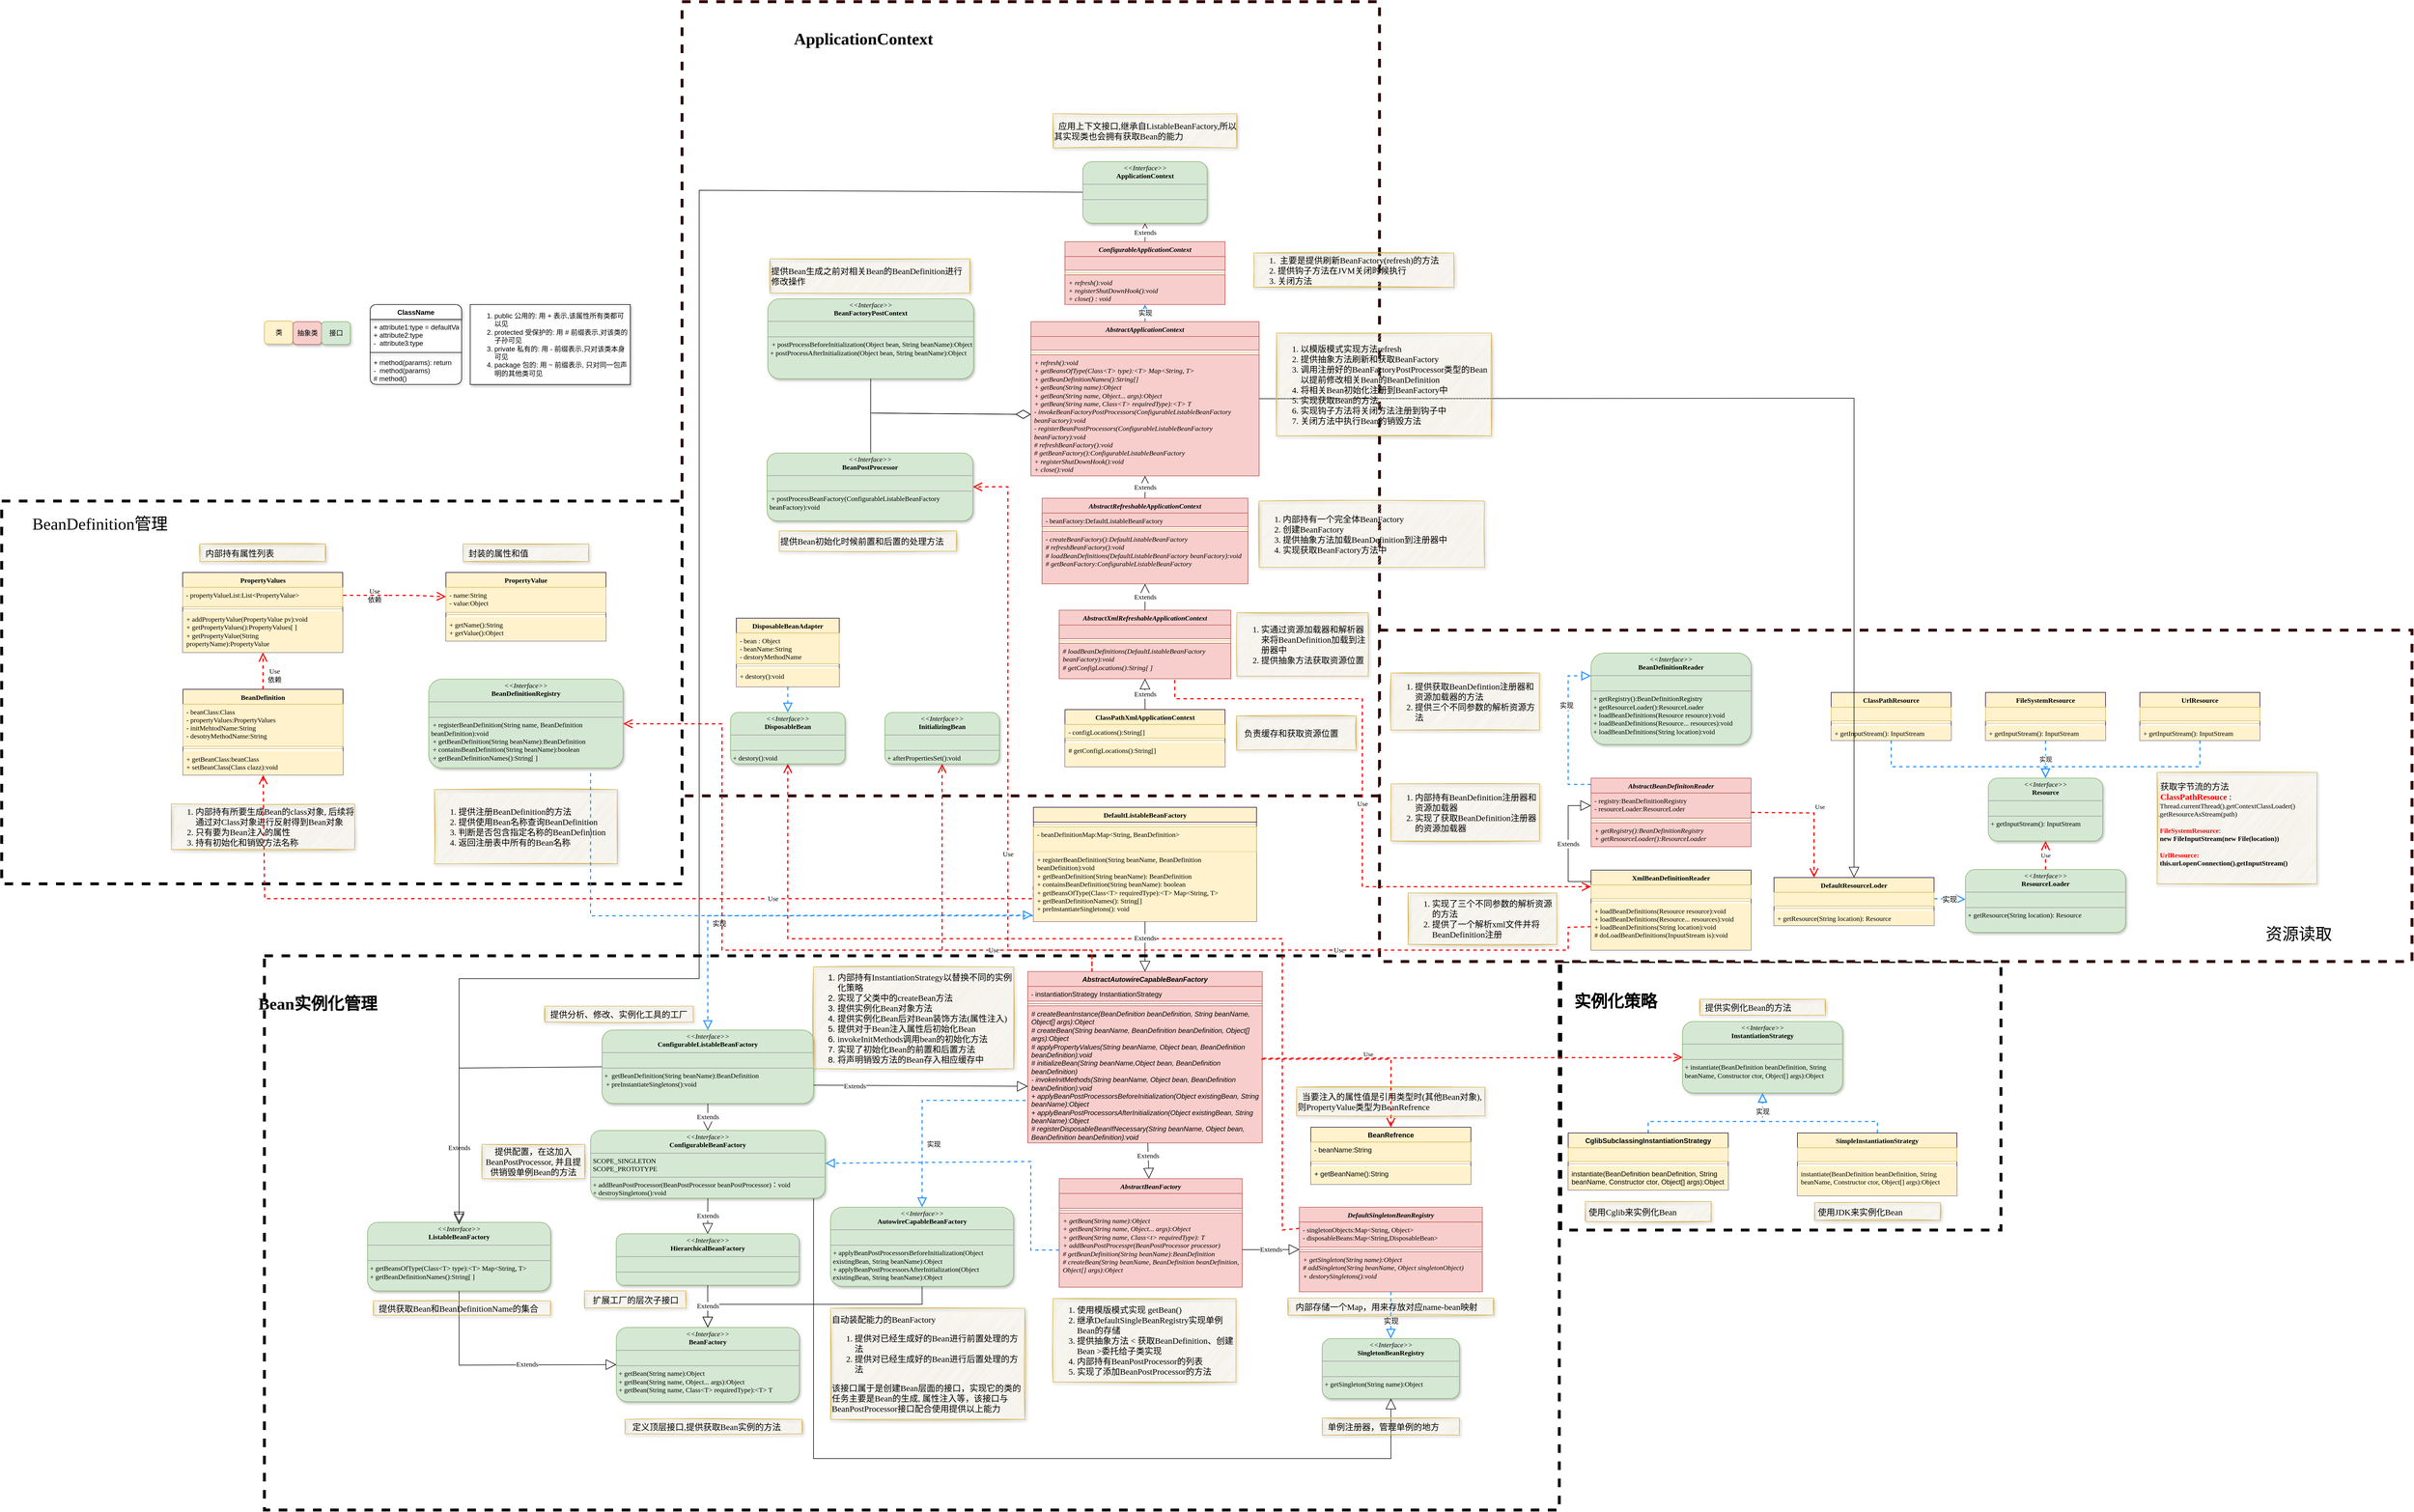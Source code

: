 <mxfile version="20.3.0" type="device"><diagram id="Aop4ughB5UHuWQfJQ0Li" name="第 1 页"><mxGraphModel dx="5316" dy="2561" grid="1" gridSize="10" guides="1" tooltips="1" connect="1" arrows="1" fold="1" page="1" pageScale="1" pageWidth="827" pageHeight="1169" math="0" shadow="0"><root><mxCell id="0"/><mxCell id="1" parent="0"/><mxCell id="B6Emg0KwpUpIOVJYSvbM-28" value="" style="rounded=0;whiteSpace=wrap;html=1;dashed=1;fontFamily=Comic Sans MS;fontSize=12;strokeWidth=5;perimeterSpacing=3;strokeColor=#330000;" parent="1" vertex="1"><mxGeometry x="-710" y="-840" width="1220" height="1390" as="geometry"/></mxCell><mxCell id="B6Emg0KwpUpIOVJYSvbM-26" value="" style="rounded=0;whiteSpace=wrap;html=1;dashed=1;fontFamily=Comic Sans MS;fontSize=29;strokeWidth=5;perimeterSpacing=3;" parent="1" vertex="1"><mxGeometry x="-1440.5" y="830" width="2265" height="970" as="geometry"/></mxCell><mxCell id="7nmvzhXGLCRzuH-TEsa0-124" value="" style="rounded=0;whiteSpace=wrap;html=1;dashed=1;fontFamily=Comic Sans MS;fontSize=29;strokeWidth=5;perimeterSpacing=3;" parent="1" vertex="1"><mxGeometry x="827" y="840" width="770" height="470" as="geometry"/></mxCell><mxCell id="7nmvzhXGLCRzuH-TEsa0-101" value="" style="rounded=0;whiteSpace=wrap;html=1;dashed=1;fontFamily=Comic Sans MS;fontSize=12;strokeWidth=5;perimeterSpacing=3;strokeColor=#330000;" parent="1" vertex="1"><mxGeometry x="510" y="260" width="1806" height="580" as="geometry"/></mxCell><mxCell id="7nmvzhXGLCRzuH-TEsa0-43" value="" style="rounded=0;whiteSpace=wrap;html=1;dashed=1;fontFamily=Comic Sans MS;strokeWidth=5;perimeterSpacing=3;" parent="1" vertex="1"><mxGeometry x="-1900" y="34" width="1190" height="670" as="geometry"/></mxCell><mxCell id="7nmvzhXGLCRzuH-TEsa0-2" value="BeanDefinition" style="swimlane;fontStyle=1;align=center;verticalAlign=top;childLayout=stackLayout;horizontal=1;startSize=26;horizontalStack=0;resizeParent=1;resizeParentMax=0;resizeLast=0;collapsible=1;marginBottom=0;fillColor=#fff2cc;strokeColor=#190033;swimlaneFillColor=none;whiteSpace=wrap;html=1;fontFamily=Comic Sans MS;" parent="1" vertex="1"><mxGeometry x="-1583" y="363.5" width="280" height="150" as="geometry"/></mxCell><mxCell id="7nmvzhXGLCRzuH-TEsa0-3" value="- beanClass:Class&#10;- propertyValues:PropertyValues&#10;- initMehtodName:String&#10;- desotryMethodName:String" style="text;strokeColor=#d6b656;fillColor=#fff2cc;align=left;verticalAlign=top;spacingLeft=4;spacingRight=4;overflow=hidden;rotatable=0;points=[[0,0.5],[1,0.5]];portConstraint=eastwest;swimlaneFillColor=none;fontFamily=Comic Sans MS;" parent="7nmvzhXGLCRzuH-TEsa0-2" vertex="1"><mxGeometry y="26" width="280" height="74" as="geometry"/></mxCell><mxCell id="7nmvzhXGLCRzuH-TEsa0-4" value="" style="line;strokeWidth=1;fillColor=#fff2cc;align=left;verticalAlign=middle;spacingTop=-1;spacingLeft=3;spacingRight=3;rotatable=0;labelPosition=right;points=[];portConstraint=eastwest;strokeColor=#d6b656;swimlaneFillColor=none;fontFamily=Comic Sans MS;" parent="7nmvzhXGLCRzuH-TEsa0-2" vertex="1"><mxGeometry y="100" width="280" height="8" as="geometry"/></mxCell><mxCell id="7nmvzhXGLCRzuH-TEsa0-5" value="+ getBeanClass:beanClass&#10;+ setBeanClass(Class clazz):void" style="text;strokeColor=none;fillColor=#fff2cc;align=left;verticalAlign=top;spacingLeft=4;spacingRight=4;overflow=hidden;rotatable=0;points=[[0,0.5],[1,0.5]];portConstraint=eastwest;swimlaneFillColor=none;fontStyle=0;whiteSpace=wrap;fontFamily=Comic Sans MS;" parent="7nmvzhXGLCRzuH-TEsa0-2" vertex="1"><mxGeometry y="108" width="280" height="42" as="geometry"/></mxCell><mxCell id="7nmvzhXGLCRzuH-TEsa0-6" value="PropertyValues" style="swimlane;fontStyle=1;align=center;verticalAlign=top;childLayout=stackLayout;horizontal=1;startSize=26;horizontalStack=0;resizeParent=1;resizeParentMax=0;resizeLast=0;collapsible=1;marginBottom=0;fillColor=#fff2cc;strokeColor=#190033;swimlaneFillColor=none;whiteSpace=wrap;html=1;fontFamily=Comic Sans MS;" parent="1" vertex="1"><mxGeometry x="-1583.5" y="159" width="280" height="140" as="geometry"/></mxCell><mxCell id="7nmvzhXGLCRzuH-TEsa0-7" value="- propertyValueList:List&lt;PropertyValue&gt;" style="text;strokeColor=#d6b656;fillColor=#fff2cc;align=left;verticalAlign=top;spacingLeft=4;spacingRight=4;overflow=hidden;rotatable=0;points=[[0,0.5],[1,0.5]];portConstraint=eastwest;swimlaneFillColor=none;fontFamily=Comic Sans MS;" parent="7nmvzhXGLCRzuH-TEsa0-6" vertex="1"><mxGeometry y="26" width="280" height="34" as="geometry"/></mxCell><mxCell id="7nmvzhXGLCRzuH-TEsa0-8" value="" style="line;strokeWidth=1;fillColor=#fff2cc;align=left;verticalAlign=middle;spacingTop=-1;spacingLeft=3;spacingRight=3;rotatable=0;labelPosition=right;points=[];portConstraint=eastwest;strokeColor=#d6b656;swimlaneFillColor=none;fontFamily=Comic Sans MS;" parent="7nmvzhXGLCRzuH-TEsa0-6" vertex="1"><mxGeometry y="60" width="280" height="8" as="geometry"/></mxCell><mxCell id="7nmvzhXGLCRzuH-TEsa0-9" value="+ addPropertyValue(PropertyValue pv):void&#10;+ getPropertyValues():PropertyValues[ ]&#10;+ getPropertyValue(String propertyName):PropertyValue" style="text;strokeColor=none;fillColor=#fff2cc;align=left;verticalAlign=top;spacingLeft=4;spacingRight=4;overflow=hidden;rotatable=0;points=[[0,0.5],[1,0.5]];portConstraint=eastwest;swimlaneFillColor=none;fontStyle=0;whiteSpace=wrap;fontFamily=Comic Sans MS;" parent="7nmvzhXGLCRzuH-TEsa0-6" vertex="1"><mxGeometry y="68" width="280" height="72" as="geometry"/></mxCell><mxCell id="7nmvzhXGLCRzuH-TEsa0-12" value="PropertyValue" style="swimlane;fontStyle=1;align=center;verticalAlign=top;childLayout=stackLayout;horizontal=1;startSize=26;horizontalStack=0;resizeParent=1;resizeParentMax=0;resizeLast=0;collapsible=1;marginBottom=0;fillColor=#fff2cc;strokeColor=#190033;swimlaneFillColor=none;whiteSpace=wrap;html=1;fontFamily=Comic Sans MS;" parent="1" vertex="1"><mxGeometry x="-1123" y="159" width="280" height="120" as="geometry"/></mxCell><mxCell id="7nmvzhXGLCRzuH-TEsa0-13" value="- name:String&#10;- value:Object" style="text;strokeColor=#d6b656;fillColor=#fff2cc;align=left;verticalAlign=top;spacingLeft=4;spacingRight=4;overflow=hidden;rotatable=0;points=[[0,0.5],[1,0.5]];portConstraint=eastwest;swimlaneFillColor=none;fontFamily=Comic Sans MS;" parent="7nmvzhXGLCRzuH-TEsa0-12" vertex="1"><mxGeometry y="26" width="280" height="44" as="geometry"/></mxCell><mxCell id="7nmvzhXGLCRzuH-TEsa0-14" value="" style="line;strokeWidth=1;fillColor=#fff2cc;align=left;verticalAlign=middle;spacingTop=-1;spacingLeft=3;spacingRight=3;rotatable=0;labelPosition=right;points=[];portConstraint=eastwest;strokeColor=#d6b656;swimlaneFillColor=none;fontFamily=Comic Sans MS;" parent="7nmvzhXGLCRzuH-TEsa0-12" vertex="1"><mxGeometry y="70" width="280" height="8" as="geometry"/></mxCell><mxCell id="7nmvzhXGLCRzuH-TEsa0-15" value="+ getName():String&#10;+ getValue():Object" style="text;strokeColor=none;fillColor=#fff2cc;align=left;verticalAlign=top;spacingLeft=4;spacingRight=4;overflow=hidden;rotatable=0;points=[[0,0.5],[1,0.5]];portConstraint=eastwest;swimlaneFillColor=none;fontStyle=0;whiteSpace=wrap;fontFamily=Comic Sans MS;" parent="7nmvzhXGLCRzuH-TEsa0-12" vertex="1"><mxGeometry y="78" width="280" height="42" as="geometry"/></mxCell><mxCell id="7nmvzhXGLCRzuH-TEsa0-20" value="&lt;div style=&quot;font-size: 15px&quot;&gt;&lt;font&gt;&amp;nbsp; 封装的属性和值&lt;/font&gt;&lt;/div&gt;" style="rounded=0;whiteSpace=wrap;html=1;shadow=1;glass=0;sketch=1;fontSize=12;strokeColor=#d6b656;align=left;fillColor=#fff2cc;fontFamily=Comic Sans MS;" parent="1" vertex="1"><mxGeometry x="-1093" y="109" width="220" height="31" as="geometry"/></mxCell><mxCell id="7nmvzhXGLCRzuH-TEsa0-22" value="&lt;div style=&quot;font-size: 15px&quot;&gt;&lt;font&gt;&amp;nbsp; 内部持有属性列表&lt;/font&gt;&lt;/div&gt;" style="rounded=0;whiteSpace=wrap;html=1;shadow=1;glass=0;sketch=1;fontSize=12;strokeColor=#d6b656;align=left;fillColor=#fff2cc;fontFamily=Comic Sans MS;" parent="1" vertex="1"><mxGeometry x="-1553.5" y="109" width="220" height="31" as="geometry"/></mxCell><mxCell id="7nmvzhXGLCRzuH-TEsa0-23" value="&lt;div style=&quot;font-size: 15px&quot;&gt;&lt;ol&gt;&lt;li&gt;&lt;font&gt;内部持有所要生成Bean的class对象, 后续将通过对Class对象进行反射得到Bean对象&lt;/font&gt;&lt;/li&gt;&lt;li&gt;&lt;font&gt;只有要为Bean注入的属性&lt;/font&gt;&lt;/li&gt;&lt;li&gt;持有初始化和销毁方法名称&lt;/li&gt;&lt;/ol&gt;&lt;/div&gt;" style="rounded=0;whiteSpace=wrap;html=1;shadow=1;glass=0;sketch=1;fontSize=12;strokeColor=#d6b656;align=left;fillColor=#fff2cc;fontFamily=Comic Sans MS;" parent="1" vertex="1"><mxGeometry x="-1603.25" y="564" width="320.5" height="80" as="geometry"/></mxCell><mxCell id="7nmvzhXGLCRzuH-TEsa0-24" style="endArrow=open;endSize=12;dashed=1;html=1;rounded=0;startArrow=none;exitX=0.5;exitY=0;exitDx=0;exitDy=0;fontFamily=Comic Sans MS;strokeColor=#FF0000;strokeWidth=2;" parent="1" source="7nmvzhXGLCRzuH-TEsa0-2" target="7nmvzhXGLCRzuH-TEsa0-9" edge="1"><mxGeometry relative="1" as="geometry"><Array as="points"><mxPoint x="-1443" y="309"/></Array></mxGeometry></mxCell><mxCell id="7nmvzhXGLCRzuH-TEsa0-25" style="endArrow=open;endSize=12;dashed=1;html=1;rounded=0;startArrow=none;fontFamily=Comic Sans MS;strokeColor=#FF0000;strokeWidth=2;" parent="1" source="7nmvzhXGLCRzuH-TEsa0-38" target="7nmvzhXGLCRzuH-TEsa0-13" edge="1"><mxGeometry relative="1" as="geometry"><Array as="points"><mxPoint x="-1183" y="199"/></Array><mxPoint x="-1303" y="199" as="sourcePoint"/></mxGeometry></mxCell><mxCell id="7nmvzhXGLCRzuH-TEsa0-29" value="类" style="rounded=1;whiteSpace=wrap;html=1;strokeColor=#d6b656;fillColor=#fff2cc;shadow=1;sketch=0;glass=0;" parent="1" vertex="1"><mxGeometry x="-1440.5" y="-281" width="50" height="40" as="geometry"/></mxCell><mxCell id="7nmvzhXGLCRzuH-TEsa0-30" value="抽象类" style="rounded=1;whiteSpace=wrap;html=1;strokeColor=#b85450;fillColor=#f8cecc;shadow=1;sketch=0;glass=0;" parent="1" vertex="1"><mxGeometry x="-1390.5" y="-280" width="50" height="40" as="geometry"/></mxCell><mxCell id="7nmvzhXGLCRzuH-TEsa0-31" value="接口" style="rounded=1;whiteSpace=wrap;html=1;strokeColor=#82b366;fillColor=#d5e8d4;shadow=1;sketch=0;glass=0;" parent="1" vertex="1"><mxGeometry x="-1340.5" y="-280" width="50" height="40" as="geometry"/></mxCell><mxCell id="7nmvzhXGLCRzuH-TEsa0-32" value="ClassName" style="swimlane;fontStyle=1;align=center;verticalAlign=top;childLayout=stackLayout;horizontal=1;startSize=26;horizontalStack=0;resizeParent=1;resizeParentMax=0;resizeLast=0;collapsible=1;marginBottom=0;rounded=1;shadow=1;glass=0;sketch=0;strokeColor=#000000;" parent="1" vertex="1"><mxGeometry x="-1255.5" y="-310" width="160" height="140" as="geometry"/></mxCell><mxCell id="7nmvzhXGLCRzuH-TEsa0-33" value="+ attribute1:type = defaultValue&#10;+ attribute2:type&#10;-  attribute3:type" style="text;strokeColor=none;fillColor=none;align=left;verticalAlign=top;spacingLeft=4;spacingRight=4;overflow=hidden;rotatable=0;points=[[0,0.5],[1,0.5]];portConstraint=eastwest;rounded=1;shadow=1;glass=0;sketch=0;" parent="7nmvzhXGLCRzuH-TEsa0-32" vertex="1"><mxGeometry y="26" width="160" height="54" as="geometry"/></mxCell><mxCell id="7nmvzhXGLCRzuH-TEsa0-34" value="" style="line;strokeWidth=1;fillColor=none;align=left;verticalAlign=middle;spacingTop=-1;spacingLeft=3;spacingRight=3;rotatable=0;labelPosition=right;points=[];portConstraint=eastwest;rounded=1;shadow=1;glass=0;sketch=0;" parent="7nmvzhXGLCRzuH-TEsa0-32" vertex="1"><mxGeometry y="80" width="160" height="8" as="geometry"/></mxCell><mxCell id="7nmvzhXGLCRzuH-TEsa0-35" value="+ method(params): return&#10;-  method(params)&#10;# method()" style="text;strokeColor=none;fillColor=none;align=left;verticalAlign=top;spacingLeft=4;spacingRight=4;overflow=hidden;rotatable=0;points=[[0,0.5],[1,0.5]];portConstraint=eastwest;rounded=1;shadow=1;glass=0;sketch=0;" parent="7nmvzhXGLCRzuH-TEsa0-32" vertex="1"><mxGeometry y="88" width="160" height="52" as="geometry"/></mxCell><mxCell id="7nmvzhXGLCRzuH-TEsa0-36" value="&lt;ol&gt;&lt;li&gt;public 公用的: 用 + 表示,该属性所有类都可以见&lt;/li&gt;&lt;li&gt;protected 受保护的: 用 # 前缀表示,对该类的子孙可见&lt;/li&gt;&lt;li&gt;private 私有的: 用 - 前缀表示,只对该类本身可见&lt;/li&gt;&lt;li&gt;package 包的: 用 ~ 前缀表示, 只对同一包声明的其他类可见&lt;/li&gt;&lt;/ol&gt;" style="rounded=0;whiteSpace=wrap;html=1;shadow=1;glass=0;sketch=0;strokeColor=#000000;align=left;" parent="1" vertex="1"><mxGeometry x="-1080.5" y="-310" width="280" height="140" as="geometry"/></mxCell><mxCell id="7nmvzhXGLCRzuH-TEsa0-37" value="Use&lt;br&gt;依赖" style="text;html=1;align=center;verticalAlign=middle;resizable=0;points=[];autosize=1;strokeColor=none;fillColor=none;fontSize=12;fontFamily=Comic Sans MS;fontColor=#000000;strokeWidth=2;" parent="1" vertex="1"><mxGeometry x="-1448" y="319" width="50" height="40" as="geometry"/></mxCell><mxCell id="7nmvzhXGLCRzuH-TEsa0-38" value="Use&lt;br&gt;依赖" style="text;html=1;align=center;verticalAlign=middle;resizable=0;points=[];autosize=1;strokeColor=none;fillColor=none;fontSize=12;fontFamily=Comic Sans MS;fontColor=#000000;" parent="1" vertex="1"><mxGeometry x="-1273" y="179" width="50" height="40" as="geometry"/></mxCell><mxCell id="7nmvzhXGLCRzuH-TEsa0-39" value="" style="endArrow=none;endSize=12;dashed=1;html=1;rounded=0;startArrow=none;fontFamily=Comic Sans MS;strokeColor=#FF0000;strokeWidth=2;" parent="1" target="7nmvzhXGLCRzuH-TEsa0-38" edge="1"><mxGeometry relative="1" as="geometry"><Array as="points"><mxPoint x="-1223" y="199"/></Array><mxPoint x="-1303" y="199" as="sourcePoint"/><mxPoint x="-1183" y="199" as="targetPoint"/></mxGeometry></mxCell><mxCell id="7nmvzhXGLCRzuH-TEsa0-41" value="&lt;p style=&quot;margin: 0px ; margin-top: 4px ; text-align: center&quot;&gt;&lt;i&gt;&amp;lt;&amp;lt;Interface&amp;gt;&amp;gt;&lt;/i&gt;&lt;br&gt;&lt;b&gt;BeanDefinitionRegistry&lt;/b&gt;&lt;/p&gt;&lt;hr size=&quot;1&quot;&gt;&lt;p style=&quot;margin: 0px ; margin-left: 4px&quot;&gt;&lt;br&gt;&lt;/p&gt;&lt;hr size=&quot;1&quot;&gt;&lt;p style=&quot;margin: 0px ; margin-left: 4px&quot;&gt;&amp;nbsp;+ registerBeanDefinition(String name, BeanDefinition beanDefinition):void&lt;/p&gt;&lt;p style=&quot;margin: 0px ; margin-left: 4px&quot;&gt;&amp;nbsp;+ getBeanDefinition(String beanName):BeanDefinition&lt;/p&gt;&lt;p style=&quot;margin: 0px ; margin-left: 4px&quot;&gt;&amp;nbsp;+ containsBeanDefinition&lt;span&gt;(String beanName):boolean&lt;/span&gt;&lt;/p&gt;&lt;p style=&quot;margin: 0px ; margin-left: 4px&quot;&gt;&amp;nbsp;+ getBeanDefinitionNames():String&lt;span&gt;[ ]&lt;/span&gt;&lt;/p&gt;&lt;p style=&quot;margin: 0px ; margin-left: 4px&quot;&gt;&lt;br&gt;&lt;/p&gt;" style="verticalAlign=top;align=left;overflow=fill;fontSize=12;fontFamily=Comic Sans MS;html=1;rounded=1;shadow=1;glass=0;sketch=0;strokeColor=#82b366;fillColor=#d5e8d4;whiteSpace=wrap;" parent="1" vertex="1"><mxGeometry x="-1153" y="345.75" width="340" height="155.5" as="geometry"/></mxCell><mxCell id="7nmvzhXGLCRzuH-TEsa0-42" value="&lt;div style=&quot;font-size: 15px&quot;&gt;&lt;ol&gt;&lt;li&gt;&lt;font&gt;提供注册BeanDefinition的方法&lt;/font&gt;&lt;/li&gt;&lt;li&gt;&lt;font&gt;提供使用Bean名称查询BeanDefinition&lt;/font&gt;&lt;/li&gt;&lt;li&gt;&lt;font&gt;判断是否包含指定名称的BeanDefinition&lt;/font&gt;&lt;/li&gt;&lt;li&gt;&lt;font&gt;返回注册表中所有的Bean名称&lt;/font&gt;&lt;/li&gt;&lt;/ol&gt;&lt;/div&gt;" style="rounded=0;whiteSpace=wrap;html=1;shadow=1;glass=0;sketch=1;fontSize=12;strokeColor=#d6b656;align=left;fillColor=#fff2cc;fontFamily=Comic Sans MS;" parent="1" vertex="1"><mxGeometry x="-1143" y="539" width="320" height="130" as="geometry"/></mxCell><mxCell id="7nmvzhXGLCRzuH-TEsa0-44" value="&lt;font style=&quot;font-size: 29px;&quot;&gt;BeanDefinition管理&lt;/font&gt;" style="text;html=1;strokeColor=none;fillColor=none;align=center;verticalAlign=middle;whiteSpace=wrap;rounded=0;dashed=1;fontFamily=Comic Sans MS;" parent="1" vertex="1"><mxGeometry x="-1873.5" y="59" width="290" height="30" as="geometry"/></mxCell><mxCell id="7nmvzhXGLCRzuH-TEsa0-47" value="&lt;p style=&quot;margin: 0px ; margin-top: 4px ; text-align: center&quot;&gt;&lt;i&gt;&amp;lt;&amp;lt;Interface&amp;gt;&amp;gt;&lt;/i&gt;&lt;br&gt;&lt;b&gt;Resource&lt;/b&gt;&lt;/p&gt;&lt;hr size=&quot;1&quot;&gt;&lt;p style=&quot;margin: 0px ; margin-left: 4px&quot;&gt;&lt;br&gt;&lt;/p&gt;&lt;hr size=&quot;1&quot;&gt;&lt;p style=&quot;margin: 0px ; margin-left: 4px&quot;&gt;+ getInputStream(): InputStream&lt;br&gt;&lt;br&gt;&lt;/p&gt;" style="verticalAlign=top;align=left;overflow=fill;fontSize=12;fontFamily=Comic Sans MS;html=1;rounded=1;shadow=1;glass=0;sketch=0;strokeColor=#82b366;fillColor=#d5e8d4;" parent="1" vertex="1"><mxGeometry x="1575" y="519" width="200" height="110" as="geometry"/></mxCell><mxCell id="7nmvzhXGLCRzuH-TEsa0-48" value="&lt;p style=&quot;margin: 0px ; margin-top: 4px ; text-align: center&quot;&gt;&lt;i&gt;&amp;lt;&amp;lt;Interface&amp;gt;&amp;gt;&lt;/i&gt;&lt;br&gt;&lt;b&gt;ResourceLoader&lt;/b&gt;&lt;/p&gt;&lt;hr size=&quot;1&quot;&gt;&lt;p style=&quot;margin: 0px ; margin-left: 4px&quot;&gt;&lt;br&gt;&lt;/p&gt;&lt;hr size=&quot;1&quot;&gt;&lt;p style=&quot;margin: 0px ; margin-left: 4px&quot;&gt;+ getResource(String location): Resource&lt;br&gt;&lt;br&gt;&lt;/p&gt;" style="verticalAlign=top;align=left;overflow=fill;fontSize=12;fontFamily=Comic Sans MS;html=1;rounded=1;shadow=1;glass=0;sketch=0;strokeColor=#82b366;fillColor=#d5e8d4;" parent="1" vertex="1"><mxGeometry x="1535" y="679" width="280" height="110" as="geometry"/></mxCell><mxCell id="7nmvzhXGLCRzuH-TEsa0-49" value="DefaultResourceLoder" style="swimlane;fontStyle=1;align=center;verticalAlign=top;childLayout=stackLayout;horizontal=1;startSize=26;horizontalStack=0;resizeParent=1;resizeParentMax=0;resizeLast=0;collapsible=1;marginBottom=0;fillColor=#fff2cc;strokeColor=#190033;swimlaneFillColor=none;fontFamily=Comic Sans MS;" parent="1" vertex="1"><mxGeometry x="1200" y="693" width="280" height="84" as="geometry"/></mxCell><mxCell id="7nmvzhXGLCRzuH-TEsa0-52" value="" style="text;strokeColor=#d6b656;fillColor=#fff2cc;align=left;verticalAlign=top;spacingLeft=4;spacingRight=4;overflow=hidden;rotatable=0;points=[[0,0.5],[1,0.5]];portConstraint=eastwest;swimlaneFillColor=none;fontFamily=Comic Sans MS;" parent="7nmvzhXGLCRzuH-TEsa0-49" vertex="1"><mxGeometry y="26" width="280" height="24" as="geometry"/></mxCell><mxCell id="7nmvzhXGLCRzuH-TEsa0-53" value="" style="line;strokeWidth=1;fillColor=#fff2cc;align=left;verticalAlign=middle;spacingTop=-1;spacingLeft=3;spacingRight=3;rotatable=0;labelPosition=right;points=[];portConstraint=eastwest;strokeColor=#d6b656;swimlaneFillColor=none;fontFamily=Comic Sans MS;" parent="7nmvzhXGLCRzuH-TEsa0-49" vertex="1"><mxGeometry y="50" width="280" height="8" as="geometry"/></mxCell><mxCell id="7nmvzhXGLCRzuH-TEsa0-54" value="+ getResource(String location): Resource" style="text;strokeColor=none;fillColor=#fff2cc;align=left;verticalAlign=top;spacingLeft=4;spacingRight=4;overflow=hidden;rotatable=0;points=[[0,0.5],[1,0.5]];portConstraint=eastwest;swimlaneFillColor=none;fontFamily=Comic Sans MS;" parent="7nmvzhXGLCRzuH-TEsa0-49" vertex="1"><mxGeometry y="58" width="280" height="26" as="geometry"/></mxCell><mxCell id="7nmvzhXGLCRzuH-TEsa0-55" value="Use" style="endArrow=open;endSize=12;dashed=1;html=1;rounded=0;entryX=0.5;entryY=1;entryDx=0;entryDy=0;startArrow=none;exitX=0.5;exitY=0;exitDx=0;exitDy=0;fontFamily=Comic Sans MS;strokeColor=#FF0000;strokeWidth=2;" parent="1" source="7nmvzhXGLCRzuH-TEsa0-48" target="7nmvzhXGLCRzuH-TEsa0-47" edge="1"><mxGeometry width="160" relative="1" as="geometry"><mxPoint x="1680" y="679" as="sourcePoint"/><mxPoint x="1850" y="548.5" as="targetPoint"/><Array as="points"/></mxGeometry></mxCell><mxCell id="7nmvzhXGLCRzuH-TEsa0-96" style="endArrow=block;dashed=1;endFill=0;endSize=12;html=1;rounded=0;fontFamily=Comic Sans MS;strokeColor=#3399FF;strokeWidth=2;" parent="1" source="7nmvzhXGLCRzuH-TEsa0-57" target="7nmvzhXGLCRzuH-TEsa0-47" edge="1"><mxGeometry relative="1" as="geometry"><Array as="points"><mxPoint x="1405" y="499"/><mxPoint x="1675" y="499"/></Array></mxGeometry></mxCell><mxCell id="7nmvzhXGLCRzuH-TEsa0-57" value="ClassPathResource" style="swimlane;fontStyle=1;align=center;verticalAlign=top;childLayout=stackLayout;horizontal=1;startSize=26;horizontalStack=0;resizeParent=1;resizeParentMax=0;resizeLast=0;collapsible=1;marginBottom=0;fillColor=#fff2cc;strokeColor=#190033;swimlaneFillColor=none;fontFamily=Comic Sans MS;" parent="1" vertex="1"><mxGeometry x="1300" y="369" width="210" height="84" as="geometry"/></mxCell><mxCell id="7nmvzhXGLCRzuH-TEsa0-58" value="" style="text;strokeColor=#d6b656;fillColor=#fff2cc;align=left;verticalAlign=top;spacingLeft=4;spacingRight=4;overflow=hidden;rotatable=0;points=[[0,0.5],[1,0.5]];portConstraint=eastwest;swimlaneFillColor=none;fontFamily=Comic Sans MS;" parent="7nmvzhXGLCRzuH-TEsa0-57" vertex="1"><mxGeometry y="26" width="210" height="24" as="geometry"/></mxCell><mxCell id="7nmvzhXGLCRzuH-TEsa0-59" value="" style="line;strokeWidth=1;fillColor=#fff2cc;align=left;verticalAlign=middle;spacingTop=-1;spacingLeft=3;spacingRight=3;rotatable=0;labelPosition=right;points=[];portConstraint=eastwest;strokeColor=#d6b656;swimlaneFillColor=none;fontFamily=Comic Sans MS;" parent="7nmvzhXGLCRzuH-TEsa0-57" vertex="1"><mxGeometry y="50" width="210" height="8" as="geometry"/></mxCell><mxCell id="7nmvzhXGLCRzuH-TEsa0-60" value="+ getInputStream(): InputStream" style="text;strokeColor=none;fillColor=#fff2cc;align=left;verticalAlign=top;spacingLeft=4;spacingRight=4;overflow=hidden;rotatable=0;points=[[0,0.5],[1,0.5]];portConstraint=eastwest;swimlaneFillColor=none;fontFamily=Comic Sans MS;" parent="7nmvzhXGLCRzuH-TEsa0-57" vertex="1"><mxGeometry y="58" width="210" height="26" as="geometry"/></mxCell><mxCell id="7nmvzhXGLCRzuH-TEsa0-97" value="实现" style="endArrow=block;dashed=1;endFill=0;endSize=12;html=1;rounded=0;fontFamily=Comic Sans MS;strokeColor=#3399FF;strokeWidth=2;" parent="1" source="7nmvzhXGLCRzuH-TEsa0-61" target="7nmvzhXGLCRzuH-TEsa0-47" edge="1"><mxGeometry relative="1" as="geometry"/></mxCell><mxCell id="7nmvzhXGLCRzuH-TEsa0-61" value="FileSystemResource" style="swimlane;fontStyle=1;align=center;verticalAlign=top;childLayout=stackLayout;horizontal=1;startSize=26;horizontalStack=0;resizeParent=1;resizeParentMax=0;resizeLast=0;collapsible=1;marginBottom=0;fillColor=#fff2cc;strokeColor=#190033;swimlaneFillColor=none;fontFamily=Comic Sans MS;" parent="1" vertex="1"><mxGeometry x="1570" y="369" width="210" height="84" as="geometry"/></mxCell><mxCell id="7nmvzhXGLCRzuH-TEsa0-62" value="" style="text;strokeColor=#d6b656;fillColor=#fff2cc;align=left;verticalAlign=top;spacingLeft=4;spacingRight=4;overflow=hidden;rotatable=0;points=[[0,0.5],[1,0.5]];portConstraint=eastwest;swimlaneFillColor=none;fontFamily=Comic Sans MS;" parent="7nmvzhXGLCRzuH-TEsa0-61" vertex="1"><mxGeometry y="26" width="210" height="24" as="geometry"/></mxCell><mxCell id="7nmvzhXGLCRzuH-TEsa0-63" value="" style="line;strokeWidth=1;fillColor=#fff2cc;align=left;verticalAlign=middle;spacingTop=-1;spacingLeft=3;spacingRight=3;rotatable=0;labelPosition=right;points=[];portConstraint=eastwest;strokeColor=#d6b656;swimlaneFillColor=none;fontFamily=Comic Sans MS;" parent="7nmvzhXGLCRzuH-TEsa0-61" vertex="1"><mxGeometry y="50" width="210" height="8" as="geometry"/></mxCell><mxCell id="7nmvzhXGLCRzuH-TEsa0-64" value="+ getInputStream(): InputStream" style="text;strokeColor=none;fillColor=#fff2cc;align=left;verticalAlign=top;spacingLeft=4;spacingRight=4;overflow=hidden;rotatable=0;points=[[0,0.5],[1,0.5]];portConstraint=eastwest;swimlaneFillColor=none;fontFamily=Comic Sans MS;" parent="7nmvzhXGLCRzuH-TEsa0-61" vertex="1"><mxGeometry y="58" width="210" height="26" as="geometry"/></mxCell><mxCell id="7nmvzhXGLCRzuH-TEsa0-98" style="endArrow=block;dashed=1;endFill=0;endSize=12;html=1;rounded=0;fontFamily=Comic Sans MS;strokeColor=#3399FF;strokeWidth=2;" parent="1" source="7nmvzhXGLCRzuH-TEsa0-66" target="7nmvzhXGLCRzuH-TEsa0-47" edge="1"><mxGeometry relative="1" as="geometry"><Array as="points"><mxPoint x="1945" y="499"/><mxPoint x="1675" y="499"/></Array></mxGeometry></mxCell><mxCell id="7nmvzhXGLCRzuH-TEsa0-66" value="UrlResource" style="swimlane;fontStyle=1;align=center;verticalAlign=top;childLayout=stackLayout;horizontal=1;startSize=26;horizontalStack=0;resizeParent=1;resizeParentMax=0;resizeLast=0;collapsible=1;marginBottom=0;fillColor=#fff2cc;strokeColor=#190033;swimlaneFillColor=none;fontFamily=Comic Sans MS;" parent="1" vertex="1"><mxGeometry x="1840" y="369" width="210" height="84" as="geometry"/></mxCell><mxCell id="7nmvzhXGLCRzuH-TEsa0-67" value="" style="text;strokeColor=#d6b656;fillColor=#fff2cc;align=left;verticalAlign=top;spacingLeft=4;spacingRight=4;overflow=hidden;rotatable=0;points=[[0,0.5],[1,0.5]];portConstraint=eastwest;swimlaneFillColor=none;fontFamily=Comic Sans MS;" parent="7nmvzhXGLCRzuH-TEsa0-66" vertex="1"><mxGeometry y="26" width="210" height="24" as="geometry"/></mxCell><mxCell id="7nmvzhXGLCRzuH-TEsa0-68" value="" style="line;strokeWidth=1;fillColor=#fff2cc;align=left;verticalAlign=middle;spacingTop=-1;spacingLeft=3;spacingRight=3;rotatable=0;labelPosition=right;points=[];portConstraint=eastwest;strokeColor=#d6b656;swimlaneFillColor=none;fontFamily=Comic Sans MS;" parent="7nmvzhXGLCRzuH-TEsa0-66" vertex="1"><mxGeometry y="50" width="210" height="8" as="geometry"/></mxCell><mxCell id="7nmvzhXGLCRzuH-TEsa0-69" value="+ getInputStream(): InputStream" style="text;strokeColor=none;fillColor=#fff2cc;align=left;verticalAlign=top;spacingLeft=4;spacingRight=4;overflow=hidden;rotatable=0;points=[[0,0.5],[1,0.5]];portConstraint=eastwest;swimlaneFillColor=none;fontFamily=Comic Sans MS;" parent="7nmvzhXGLCRzuH-TEsa0-66" vertex="1"><mxGeometry y="58" width="210" height="26" as="geometry"/></mxCell><mxCell id="7nmvzhXGLCRzuH-TEsa0-72" value="&lt;div style=&quot;font-size: 15px&quot;&gt;&lt;font style=&quot;font-size: 15px&quot;&gt;&amp;nbsp;获取字节流的方法&lt;/font&gt;&lt;/div&gt;&lt;div style=&quot;font-size: 15px&quot;&gt;&lt;font&gt;&lt;font color=&quot;#ff0000&quot; style=&quot;font-size: 15px&quot;&gt;&lt;b&gt;&amp;nbsp;ClassPathResouce&lt;/b&gt;&lt;/font&gt; :&amp;nbsp;&amp;nbsp;&lt;/font&gt;&lt;/div&gt;&lt;div&gt;&lt;font&gt;&amp;nbsp;Thread.currentThread().getContextClassLoader()&lt;/font&gt;&lt;/div&gt;&lt;div&gt;&lt;font&gt;.getResourceAsStream(path)&lt;/font&gt;&lt;/div&gt;&lt;div&gt;&lt;font&gt;&lt;br&gt;&lt;/font&gt;&lt;/div&gt;&lt;div&gt;&lt;font&gt;&lt;font color=&quot;#ff0000&quot;&gt;&lt;b&gt;&amp;nbsp;FileSystemResource&lt;/b&gt;&lt;/font&gt;:&amp;nbsp;&lt;/font&gt;&lt;/div&gt;&lt;div&gt;&lt;b&gt;&lt;font&gt;&amp;nbsp;new FileInputStream(new File(location))&lt;/font&gt;&lt;/b&gt;&lt;/div&gt;&lt;div&gt;&lt;font color=&quot;#ff0000&quot;&gt;&lt;b&gt;&lt;br&gt;&lt;/b&gt;&lt;/font&gt;&lt;/div&gt;&lt;div&gt;&lt;font color=&quot;#ff0000&quot;&gt;&lt;b&gt;&amp;nbsp;UrlResource:&lt;/b&gt;&lt;/font&gt;&lt;/div&gt;&lt;div&gt;&lt;font&gt;&lt;b&gt;&amp;nbsp;this.url.openConnection().getInputStream()&lt;/b&gt;&lt;br&gt;&lt;/font&gt;&lt;/div&gt;&lt;div&gt;&lt;br&gt;&lt;/div&gt;" style="rounded=0;whiteSpace=wrap;html=1;shadow=1;glass=0;sketch=1;fontSize=12;strokeColor=#d6b656;align=left;fillColor=#fff2cc;fontFamily=Comic Sans MS;" parent="1" vertex="1"><mxGeometry x="1870" y="509" width="280" height="195" as="geometry"/></mxCell><mxCell id="7nmvzhXGLCRzuH-TEsa0-74" value="&lt;p style=&quot;margin: 0px ; margin-top: 4px ; text-align: center&quot;&gt;&lt;i&gt;&amp;lt;&amp;lt;Interface&amp;gt;&amp;gt;&lt;/i&gt;&lt;br&gt;&lt;b&gt;BeanDefinitionReader&lt;/b&gt;&lt;/p&gt;&lt;hr size=&quot;1&quot;&gt;&lt;p style=&quot;margin: 0px ; margin-left: 4px&quot;&gt;&lt;br&gt;&lt;/p&gt;&lt;hr size=&quot;1&quot;&gt;&lt;p style=&quot;margin: 0px ; margin-left: 4px&quot;&gt;+&amp;nbsp;&lt;span&gt;getRegistry():BeanDefinitionRegistry&lt;/span&gt;&lt;/p&gt;&lt;p style=&quot;margin: 0px ; margin-left: 4px&quot;&gt;+ getResourceLoader():ResourceLoader&lt;/p&gt;&lt;p style=&quot;margin: 0px ; margin-left: 4px&quot;&gt;+ loadBeanDefinitions(Resource resource):void&lt;/p&gt;&lt;p style=&quot;margin: 0px ; margin-left: 4px&quot;&gt;+ loadBeanDefinitions(Resource... resources):void&lt;/p&gt;&lt;p style=&quot;margin: 0px ; margin-left: 4px&quot;&gt;+ loadBeanDefinitions(String location):void&lt;/p&gt;" style="verticalAlign=top;align=left;overflow=fill;fontSize=12;fontFamily=Comic Sans MS;html=1;rounded=1;shadow=1;glass=0;sketch=0;strokeColor=#82b366;fillColor=#d5e8d4;" parent="1" vertex="1"><mxGeometry x="880" y="300" width="280" height="160" as="geometry"/></mxCell><mxCell id="7nmvzhXGLCRzuH-TEsa0-75" value="XmlBeanDefinitionReader" style="swimlane;fontStyle=1;align=center;verticalAlign=top;childLayout=stackLayout;horizontal=1;startSize=26;horizontalStack=0;resizeParent=1;resizeParentMax=0;resizeLast=0;collapsible=1;marginBottom=0;fillColor=#fff2cc;strokeColor=#190033;swimlaneFillColor=none;fontFamily=Comic Sans MS;" parent="1" vertex="1"><mxGeometry x="880" y="680" width="280" height="140" as="geometry"/></mxCell><mxCell id="7nmvzhXGLCRzuH-TEsa0-76" value="Extends" style="endArrow=block;endSize=16;endFill=0;html=1;rounded=0;fontFamily=Comic Sans MS;fontSize=12;fontColor=#000000;entryX=0;entryY=0.5;entryDx=0;entryDy=0;" parent="7nmvzhXGLCRzuH-TEsa0-75" target="7nmvzhXGLCRzuH-TEsa0-81" edge="1"><mxGeometry width="160" relative="1" as="geometry"><mxPoint y="20" as="sourcePoint"/><mxPoint x="160" y="20" as="targetPoint"/><Array as="points"><mxPoint x="-40" y="20"/><mxPoint x="-40" y="-113"/></Array></mxGeometry></mxCell><mxCell id="7nmvzhXGLCRzuH-TEsa0-77" value="" style="text;strokeColor=#d6b656;fillColor=#fff2cc;align=left;verticalAlign=top;spacingLeft=4;spacingRight=4;overflow=hidden;rotatable=0;points=[[0,0.5],[1,0.5]];portConstraint=eastwest;swimlaneFillColor=none;fontFamily=Comic Sans MS;" parent="7nmvzhXGLCRzuH-TEsa0-75" vertex="1"><mxGeometry y="26" width="280" height="24" as="geometry"/></mxCell><mxCell id="7nmvzhXGLCRzuH-TEsa0-78" value="" style="line;strokeWidth=1;fillColor=#fff2cc;align=left;verticalAlign=middle;spacingTop=-1;spacingLeft=3;spacingRight=3;rotatable=0;labelPosition=right;points=[];portConstraint=eastwest;strokeColor=#d6b656;swimlaneFillColor=none;fontFamily=Comic Sans MS;" parent="7nmvzhXGLCRzuH-TEsa0-75" vertex="1"><mxGeometry y="50" width="280" height="8" as="geometry"/></mxCell><mxCell id="7nmvzhXGLCRzuH-TEsa0-79" value="+ loadBeanDefinitions(Resource resource):void&#10;+ loadBeanDefinitions(Resource... resources):void&#10;+ loadBeanDefinitions(String location):void&#10;# doLoadBeanDefinitions(InpuutStream is):void" style="text;strokeColor=none;fillColor=#fff2cc;align=left;verticalAlign=top;spacingLeft=4;spacingRight=4;overflow=hidden;rotatable=0;points=[[0,0.5],[1,0.5]];portConstraint=eastwest;swimlaneFillColor=none;fontFamily=Comic Sans MS;" parent="7nmvzhXGLCRzuH-TEsa0-75" vertex="1"><mxGeometry y="58" width="280" height="82" as="geometry"/></mxCell><mxCell id="7nmvzhXGLCRzuH-TEsa0-80" value="AbstractBeanDefinitonReader" style="swimlane;fontStyle=3;align=center;verticalAlign=top;childLayout=stackLayout;horizontal=1;startSize=26;horizontalStack=0;resizeParent=1;resizeParentMax=0;resizeLast=0;collapsible=1;marginBottom=0;fillColor=#f8cecc;strokeColor=#b85450;swimlaneFillColor=none;fontFamily=Comic Sans MS;" parent="1" vertex="1"><mxGeometry x="880" y="519" width="280" height="120" as="geometry"/></mxCell><mxCell id="7nmvzhXGLCRzuH-TEsa0-81" value="- registry:BeanDefinitionRegistry&#10;- resourceLoader:ResourceLoder" style="text;strokeColor=#b85450;fillColor=#f8cecc;align=left;verticalAlign=top;spacingLeft=4;spacingRight=4;overflow=hidden;rotatable=0;points=[[0,0.5],[1,0.5]];portConstraint=eastwest;swimlaneFillColor=none;fontFamily=Comic Sans MS;" parent="7nmvzhXGLCRzuH-TEsa0-80" vertex="1"><mxGeometry y="26" width="280" height="44" as="geometry"/></mxCell><mxCell id="7nmvzhXGLCRzuH-TEsa0-82" value="" style="line;strokeWidth=1;fillColor=#fff2cc;align=left;verticalAlign=middle;spacingTop=-1;spacingLeft=3;spacingRight=3;rotatable=0;labelPosition=right;points=[];portConstraint=eastwest;strokeColor=#d6b656;swimlaneFillColor=none;fontFamily=Comic Sans MS;" parent="7nmvzhXGLCRzuH-TEsa0-80" vertex="1"><mxGeometry y="70" width="280" height="8" as="geometry"/></mxCell><mxCell id="7nmvzhXGLCRzuH-TEsa0-83" value="+ getRegistry():BeanDefinitionRegistry&#10;+ getResourceLoader():ResourceLoader" style="text;strokeColor=#b85450;fillColor=#f8cecc;align=left;verticalAlign=top;spacingLeft=4;spacingRight=4;overflow=hidden;rotatable=0;points=[[0,0.5],[1,0.5]];portConstraint=eastwest;swimlaneFillColor=none;fontStyle=2;fontFamily=Comic Sans MS;" parent="7nmvzhXGLCRzuH-TEsa0-80" vertex="1"><mxGeometry y="78" width="280" height="42" as="geometry"/></mxCell><mxCell id="7nmvzhXGLCRzuH-TEsa0-84" style="endArrow=block;dashed=1;endFill=0;endSize=12;html=1;rounded=0;fontFamily=Comic Sans MS;strokeColor=#3399FF;strokeWidth=2;entryX=0;entryY=0.25;entryDx=0;entryDy=0;" parent="1" target="7nmvzhXGLCRzuH-TEsa0-74" edge="1"><mxGeometry relative="1" as="geometry"><mxPoint x="880" y="530" as="sourcePoint"/><Array as="points"><mxPoint x="840" y="530"/><mxPoint x="840" y="340"/></Array></mxGeometry></mxCell><mxCell id="7nmvzhXGLCRzuH-TEsa0-85" value="&lt;span&gt;实现&lt;/span&gt;" style="edgeLabel;html=1;align=center;verticalAlign=middle;resizable=0;points=[];fontSize=12;fontFamily=Comic Sans MS;fontColor=#000000;fontStyle=0" parent="7nmvzhXGLCRzuH-TEsa0-84" vertex="1" connectable="0"><mxGeometry x="0.324" y="3" relative="1" as="geometry"><mxPoint as="offset"/></mxGeometry></mxCell><mxCell id="7nmvzhXGLCRzuH-TEsa0-86" value="&lt;div style=&quot;font-size: 15px&quot;&gt;&lt;ol&gt;&lt;li&gt;&lt;font&gt;提供获取BeanDefintion注册器和资源加载器的方法&lt;/font&gt;&lt;/li&gt;&lt;li&gt;&lt;font&gt;提供三个不同参数的解析资源方法&lt;/font&gt;&lt;/li&gt;&lt;/ol&gt;&lt;/div&gt;" style="rounded=0;whiteSpace=wrap;html=1;shadow=1;glass=0;sketch=1;fontSize=12;strokeColor=#d6b656;align=left;fillColor=#fff2cc;fontFamily=Comic Sans MS;" parent="1" vertex="1"><mxGeometry x="530" y="335" width="260" height="100" as="geometry"/></mxCell><mxCell id="7nmvzhXGLCRzuH-TEsa0-87" value="&lt;div style=&quot;font-size: 15px&quot;&gt;&lt;ol&gt;&lt;li&gt;&lt;font&gt;内部持有BeanDefinition注册器和资源加载器&lt;/font&gt;&lt;/li&gt;&lt;li&gt;&lt;font&gt;实现了获取BeanDefinition注册器的资源加载器&lt;/font&gt;&lt;/li&gt;&lt;/ol&gt;&lt;/div&gt;" style="rounded=0;whiteSpace=wrap;html=1;shadow=1;glass=0;sketch=1;fontSize=12;strokeColor=#d6b656;align=left;fillColor=#fff2cc;fontFamily=Comic Sans MS;" parent="1" vertex="1"><mxGeometry x="530" y="529" width="260" height="100" as="geometry"/></mxCell><mxCell id="7nmvzhXGLCRzuH-TEsa0-88" value="&lt;div style=&quot;font-size: 15px&quot;&gt;&lt;ol&gt;&lt;li&gt;&lt;font&gt;实现了三个不同参数的解析资源的方法&lt;/font&gt;&lt;/li&gt;&lt;li&gt;&lt;font&gt;提供了一个解析xml文件并将BeanDefinition注册&lt;/font&gt;&lt;/li&gt;&lt;/ol&gt;&lt;/div&gt;" style="rounded=0;whiteSpace=wrap;html=1;shadow=1;glass=0;sketch=1;fontSize=12;strokeColor=#d6b656;align=left;fillColor=#fff2cc;fontFamily=Comic Sans MS;" parent="1" vertex="1"><mxGeometry x="560" y="720" width="260" height="90" as="geometry"/></mxCell><mxCell id="7nmvzhXGLCRzuH-TEsa0-94" value="&lt;meta charset=&quot;utf-8&quot;&gt;&lt;span style=&quot;color: rgb(0, 0, 0); font-family: &amp;quot;Comic Sans MS&amp;quot;; font-size: 13px; font-style: normal; font-variant-ligatures: normal; font-variant-caps: normal; font-weight: 400; letter-spacing: normal; orphans: 2; text-align: center; text-indent: 0px; text-transform: none; widows: 2; word-spacing: 0px; -webkit-text-stroke-width: 0px; background-color: rgb(255, 255, 255); text-decoration-thickness: initial; text-decoration-style: initial; text-decoration-color: initial; float: none; display: inline !important;&quot;&gt;实现&lt;/span&gt;" style="endArrow=block;dashed=1;endFill=0;endSize=12;html=1;rounded=0;fontFamily=Comic Sans MS;strokeColor=#3399FF;strokeWidth=2;" parent="1" target="7nmvzhXGLCRzuH-TEsa0-48" edge="1"><mxGeometry relative="1" as="geometry"><mxPoint x="1540" y="730" as="targetPoint"/><mxPoint x="1480" y="730" as="sourcePoint"/></mxGeometry></mxCell><mxCell id="7nmvzhXGLCRzuH-TEsa0-99" style="endArrow=open;endSize=12;dashed=1;html=1;rounded=0;entryX=0.25;entryY=0;entryDx=0;entryDy=0;startArrow=none;exitX=1;exitY=0.5;exitDx=0;exitDy=0;fontFamily=Comic Sans MS;strokeColor=#FF0000;strokeWidth=2;" parent="1" source="7nmvzhXGLCRzuH-TEsa0-80" target="7nmvzhXGLCRzuH-TEsa0-49" edge="1"><mxGeometry relative="1" as="geometry"><Array as="points"><mxPoint x="1270" y="580"/></Array></mxGeometry></mxCell><mxCell id="7nmvzhXGLCRzuH-TEsa0-100" value="&lt;meta charset=&quot;utf-8&quot;&gt;&lt;span style=&quot;color: rgb(0, 0, 0); font-size: 11px; font-style: normal; font-variant-ligatures: normal; font-variant-caps: normal; font-weight: 400; letter-spacing: normal; orphans: 2; text-align: center; text-indent: 0px; text-transform: none; widows: 2; word-spacing: 0px; -webkit-text-stroke-width: 0px; background-color: rgb(255, 255, 255); text-decoration-thickness: initial; text-decoration-style: initial; text-decoration-color: initial; float: none; display: inline !important;&quot;&gt;Use&lt;/span&gt;" style="text;whiteSpace=wrap;html=1;fontSize=12;fontFamily=Comic Sans MS;" parent="1" vertex="1"><mxGeometry x="1270" y="555" width="50" height="40" as="geometry"/></mxCell><mxCell id="7nmvzhXGLCRzuH-TEsa0-102" value="&lt;font style=&quot;font-size: 29px;&quot;&gt;资源读取&lt;/font&gt;" style="text;html=1;strokeColor=none;fillColor=none;align=center;verticalAlign=middle;whiteSpace=wrap;rounded=0;dashed=1;fontFamily=Comic Sans MS;fontSize=12;" parent="1" vertex="1"><mxGeometry x="2048" y="777" width="140" height="30" as="geometry"/></mxCell><mxCell id="7nmvzhXGLCRzuH-TEsa0-105" value="&lt;p style=&quot;margin: 0px ; margin-top: 4px ; text-align: center&quot;&gt;&lt;i&gt;&amp;lt;&amp;lt;Interface&amp;gt;&amp;gt;&lt;/i&gt;&lt;br&gt;&lt;b&gt;InstantiationStrategy&lt;/b&gt;&lt;/p&gt;&lt;hr size=&quot;1&quot;&gt;&lt;p style=&quot;margin: 0px ; margin-left: 4px&quot;&gt;&lt;br&gt;&lt;/p&gt;&lt;hr size=&quot;1&quot;&gt;&lt;p style=&quot;margin: 0px ; margin-left: 4px&quot;&gt;+ instantiate(BeanDefinition beanDefinition, String beanName, Constructor ctor, Object[] args):Object&lt;br&gt;&lt;/p&gt;" style="verticalAlign=top;align=left;overflow=fill;fontSize=12;fontFamily=Comic Sans MS;html=1;rounded=1;shadow=1;glass=0;sketch=0;strokeColor=#82b366;fillColor=#d5e8d4;whiteSpace=wrap;" parent="1" vertex="1"><mxGeometry x="1040" y="945" width="280" height="125" as="geometry"/></mxCell><mxCell id="7nmvzhXGLCRzuH-TEsa0-122" style="endArrow=block;dashed=1;endFill=0;endSize=12;html=1;rounded=0;fontFamily=Comic Sans MS;strokeColor=#3399FF;strokeWidth=2;" parent="1" source="7nmvzhXGLCRzuH-TEsa0-106" target="7nmvzhXGLCRzuH-TEsa0-105" edge="1"><mxGeometry relative="1" as="geometry"><Array as="points"><mxPoint x="980" y="1120"/><mxPoint x="1180" y="1120"/></Array></mxGeometry></mxCell><mxCell id="7nmvzhXGLCRzuH-TEsa0-106" value="CglibSubclassingInstantiationStrategy" style="swimlane;fontStyle=1;align=center;verticalAlign=top;childLayout=stackLayout;horizontal=1;startSize=26;horizontalStack=0;resizeParent=1;resizeParentMax=0;resizeLast=0;collapsible=1;marginBottom=0;fillColor=#fff2cc;strokeColor=#190033;swimlaneFillColor=none;whiteSpace=wrap;html=1;" parent="1" vertex="1"><mxGeometry x="840.0" y="1140" width="280" height="100" as="geometry"/></mxCell><mxCell id="7nmvzhXGLCRzuH-TEsa0-107" value="" style="text;strokeColor=#d6b656;fillColor=#fff2cc;align=left;verticalAlign=top;spacingLeft=4;spacingRight=4;overflow=hidden;rotatable=0;points=[[0,0.5],[1,0.5]];portConstraint=eastwest;swimlaneFillColor=none;" parent="7nmvzhXGLCRzuH-TEsa0-106" vertex="1"><mxGeometry y="26" width="280" height="24" as="geometry"/></mxCell><mxCell id="7nmvzhXGLCRzuH-TEsa0-108" value="" style="line;strokeWidth=1;fillColor=#fff2cc;align=left;verticalAlign=middle;spacingTop=-1;spacingLeft=3;spacingRight=3;rotatable=0;labelPosition=right;points=[];portConstraint=eastwest;strokeColor=#d6b656;swimlaneFillColor=none;" parent="7nmvzhXGLCRzuH-TEsa0-106" vertex="1"><mxGeometry y="50" width="280" height="8" as="geometry"/></mxCell><mxCell id="7nmvzhXGLCRzuH-TEsa0-109" value="instantiate(BeanDefinition beanDefinition, String beanName, Constructor ctor, Object[] args):Object" style="text;strokeColor=none;fillColor=#fff2cc;align=left;verticalAlign=top;spacingLeft=4;spacingRight=4;overflow=hidden;rotatable=0;points=[[0,0.5],[1,0.5]];portConstraint=eastwest;swimlaneFillColor=none;fontStyle=0;whiteSpace=wrap;" parent="7nmvzhXGLCRzuH-TEsa0-106" vertex="1"><mxGeometry y="58" width="280" height="42" as="geometry"/></mxCell><mxCell id="7nmvzhXGLCRzuH-TEsa0-121" value="&lt;span style=&quot;font-size: 12px;&quot;&gt;实现&lt;/span&gt;" style="endArrow=block;dashed=1;endFill=0;endSize=12;html=1;rounded=0;fontFamily=Comic Sans MS;strokeColor=#3399FF;strokeWidth=2;" parent="1" source="7nmvzhXGLCRzuH-TEsa0-111" edge="1"><mxGeometry x="0.761" relative="1" as="geometry"><mxPoint x="1180" y="1070" as="targetPoint"/><Array as="points"><mxPoint x="1381" y="1120"/><mxPoint x="1180" y="1120"/></Array><mxPoint as="offset"/></mxGeometry></mxCell><mxCell id="7nmvzhXGLCRzuH-TEsa0-111" value="SimpleInstantiationStrategy" style="swimlane;fontStyle=1;align=center;verticalAlign=top;childLayout=stackLayout;horizontal=1;startSize=26;horizontalStack=0;resizeParent=1;resizeParentMax=0;resizeLast=0;collapsible=1;marginBottom=0;fillColor=#fff2cc;strokeColor=#190033;swimlaneFillColor=none;whiteSpace=wrap;html=1;fontFamily=Comic Sans MS;" parent="1" vertex="1"><mxGeometry x="1241" y="1140" width="279" height="110" as="geometry"/></mxCell><mxCell id="7nmvzhXGLCRzuH-TEsa0-112" value="" style="text;strokeColor=#d6b656;fillColor=#fff2cc;align=left;verticalAlign=top;spacingLeft=4;spacingRight=4;overflow=hidden;rotatable=0;points=[[0,0.5],[1,0.5]];portConstraint=eastwest;swimlaneFillColor=none;fontFamily=Comic Sans MS;" parent="7nmvzhXGLCRzuH-TEsa0-111" vertex="1"><mxGeometry y="26" width="279" height="24" as="geometry"/></mxCell><mxCell id="7nmvzhXGLCRzuH-TEsa0-113" value="" style="line;strokeWidth=1;fillColor=#fff2cc;align=left;verticalAlign=middle;spacingTop=-1;spacingLeft=3;spacingRight=3;rotatable=0;labelPosition=right;points=[];portConstraint=eastwest;strokeColor=#d6b656;swimlaneFillColor=none;fontFamily=Comic Sans MS;" parent="7nmvzhXGLCRzuH-TEsa0-111" vertex="1"><mxGeometry y="50" width="279" height="8" as="geometry"/></mxCell><mxCell id="7nmvzhXGLCRzuH-TEsa0-114" value="instantiate(BeanDefinition beanDefinition, String beanName, Constructor ctor, Object[] args):Object" style="text;strokeColor=none;fillColor=#fff2cc;align=left;verticalAlign=top;spacingLeft=4;spacingRight=4;overflow=hidden;rotatable=0;points=[[0,0.5],[1,0.5]];portConstraint=eastwest;swimlaneFillColor=none;fontStyle=0;whiteSpace=wrap;fontFamily=Comic Sans MS;" parent="7nmvzhXGLCRzuH-TEsa0-111" vertex="1"><mxGeometry y="58" width="279" height="52" as="geometry"/></mxCell><mxCell id="7nmvzhXGLCRzuH-TEsa0-117" value="&lt;div style=&quot;font-size: 15px&quot;&gt;&lt;font&gt;&amp;nbsp; 提供实例化Bean的方法&lt;/font&gt;&lt;/div&gt;" style="rounded=0;whiteSpace=wrap;html=1;shadow=1;glass=0;sketch=1;fontSize=12;strokeColor=#d6b656;align=left;fillColor=#fff2cc;fontFamily=Comic Sans MS;" parent="1" vertex="1"><mxGeometry x="1070" y="906" width="220" height="27.75" as="geometry"/></mxCell><mxCell id="7nmvzhXGLCRzuH-TEsa0-118" value="&lt;div style=&quot;font-size: 15px&quot;&gt;&lt;font&gt;&amp;nbsp;使用Cglib来实例化Bean&lt;/font&gt;&lt;/div&gt;" style="rounded=0;whiteSpace=wrap;html=1;shadow=1;glass=0;sketch=1;fontSize=12;strokeColor=#d6b656;align=left;fillColor=#fff2cc;fontFamily=Comic Sans MS;" parent="1" vertex="1"><mxGeometry x="870.0" y="1260" width="220" height="35" as="geometry"/></mxCell><mxCell id="7nmvzhXGLCRzuH-TEsa0-119" value="&lt;div style=&quot;font-size: 15px&quot;&gt;&lt;font&gt;&amp;nbsp;使用JDK来实例化Bean&lt;/font&gt;&lt;/div&gt;" style="rounded=0;whiteSpace=wrap;html=1;shadow=1;glass=0;sketch=1;fontSize=12;strokeColor=#d6b656;align=left;fillColor=#fff2cc;fontFamily=Comic Sans MS;" parent="1" vertex="1"><mxGeometry x="1271.0" y="1262" width="220" height="31" as="geometry"/></mxCell><mxCell id="7nmvzhXGLCRzuH-TEsa0-120" value="实例化策略" style="text;html=1;strokeColor=none;fillColor=none;align=center;verticalAlign=middle;whiteSpace=wrap;rounded=0;shadow=0;glass=0;dashed=1;sketch=0;fontFamily=Comic Sans MS;fontSize=29;fontColor=#000000;fontStyle=1" parent="1" vertex="1"><mxGeometry x="800" y="902.25" width="246" height="16" as="geometry"/></mxCell><mxCell id="7nmvzhXGLCRzuH-TEsa0-128" value="AbstractBeanFactory" style="swimlane;fontStyle=3;align=center;verticalAlign=top;childLayout=stackLayout;horizontal=1;startSize=26;horizontalStack=0;resizeParent=1;resizeParentMax=0;resizeLast=0;collapsible=1;marginBottom=0;fillColor=#f8cecc;strokeColor=#b85450;swimlaneFillColor=none;fontFamily=Comic Sans MS;" parent="1" vertex="1"><mxGeometry x="-50.19" y="1220" width="320" height="190" as="geometry"/></mxCell><mxCell id="7nmvzhXGLCRzuH-TEsa0-129" value="" style="text;strokeColor=#b85450;fillColor=#f8cecc;align=left;verticalAlign=top;spacingLeft=4;spacingRight=4;overflow=hidden;rotatable=0;points=[[0,0.5],[1,0.5]];portConstraint=eastwest;swimlaneFillColor=none;fontFamily=Comic Sans MS;" parent="7nmvzhXGLCRzuH-TEsa0-128" vertex="1"><mxGeometry y="26" width="320" height="26" as="geometry"/></mxCell><mxCell id="7nmvzhXGLCRzuH-TEsa0-130" value="" style="line;strokeWidth=1;fillColor=#f8cecc;align=left;verticalAlign=middle;spacingTop=-1;spacingLeft=3;spacingRight=3;rotatable=0;labelPosition=right;points=[];portConstraint=eastwest;strokeColor=#b85450;swimlaneFillColor=none;fontFamily=Comic Sans MS;" parent="7nmvzhXGLCRzuH-TEsa0-128" vertex="1"><mxGeometry y="52" width="320" height="8" as="geometry"/></mxCell><mxCell id="7nmvzhXGLCRzuH-TEsa0-131" value="+ getBean(String name):Object&#10;+ getBean(String name, Object... args):Object&#10;+ getBean(String name, Class&lt;t&gt; requiredType): T&#10;+ addBeanPostProcesspr(BeanPostProcessor processor)&#10;# getBeanDefinition(String beanName):BeanDefinition&#10;# createBean(String beanName, BeanDefinition beanDefinition, Object[] args):Object&#10;" style="text;strokeColor=#b85450;fillColor=#f8cecc;align=left;verticalAlign=top;spacingLeft=4;spacingRight=4;overflow=hidden;rotatable=0;points=[[0,0.5],[1,0.5]];portConstraint=eastwest;swimlaneFillColor=none;whiteSpace=wrap;fontSize=12;fontStyle=2;fontFamily=Comic Sans MS;" parent="7nmvzhXGLCRzuH-TEsa0-128" vertex="1"><mxGeometry y="60" width="320" height="130" as="geometry"/></mxCell><mxCell id="7nmvzhXGLCRzuH-TEsa0-165" value="&lt;meta charset=&quot;utf-8&quot;&gt;&lt;span style=&quot;color: rgb(0, 0, 0); font-size: 12px; font-style: normal; font-variant-ligatures: normal; font-variant-caps: normal; font-weight: 400; letter-spacing: normal; orphans: 2; text-align: center; text-indent: 0px; text-transform: none; widows: 2; word-spacing: 0px; -webkit-text-stroke-width: 0px; background-color: rgb(255, 255, 255); text-decoration-thickness: initial; text-decoration-style: initial; text-decoration-color: initial; float: none; display: inline !important;&quot;&gt;Extends&lt;/span&gt;" style="endArrow=block;endSize=16;endFill=0;html=1;rounded=0;fontFamily=Comic Sans MS;fontSize=12;fontColor=#000000;entryX=0.5;entryY=0;entryDx=0;entryDy=0;exitX=0.5;exitY=1;exitDx=0;exitDy=0;" parent="1" source="7nmvzhXGLCRzuH-TEsa0-134" target="7nmvzhXGLCRzuH-TEsa0-140" edge="1"><mxGeometry relative="1" as="geometry"/></mxCell><mxCell id="B6Emg0KwpUpIOVJYSvbM-21" style="endArrow=block;endSize=16;endFill=0;html=1;rounded=0;fontFamily=Comic Sans MS;fontSize=12;fontColor=#000000;exitX=0.951;exitY=0.964;exitDx=0;exitDy=0;exitPerimeter=0;" parent="1" source="7nmvzhXGLCRzuH-TEsa0-134" target="7nmvzhXGLCRzuH-TEsa0-148" edge="1"><mxGeometry relative="1" as="geometry"><mxPoint x="-650" y="1250" as="sourcePoint"/><Array as="points"><mxPoint x="-480" y="1710"/><mxPoint x="530" y="1710"/></Array></mxGeometry></mxCell><mxCell id="7nmvzhXGLCRzuH-TEsa0-134" value="&lt;p style=&quot;margin: 0px ; margin-top: 4px ; text-align: center&quot;&gt;&lt;i&gt;&amp;lt;&amp;lt;Interface&amp;gt;&amp;gt;&lt;/i&gt;&lt;br&gt;&lt;b&gt;ConfigurableBeanFactory&lt;/b&gt;&lt;br&gt;&lt;/p&gt;&lt;hr size=&quot;1&quot;&gt;&lt;p style=&quot;margin: 0px 0px 0px 4px;&quot;&gt;SCOPE_SINGLETON&lt;/p&gt;&lt;p style=&quot;margin: 0px 0px 0px 4px;&quot;&gt;SCOPE_PROTOTYPE&lt;/p&gt;&lt;hr size=&quot;1&quot;&gt;&lt;p style=&quot;margin: 0px ; margin-left: 4px&quot;&gt;+ addBeanPostProcessor(BeanPostProcessor beanPostProcessor)：void&lt;br&gt;+ destroySingletons():void&amp;nbsp;&lt;/p&gt;" style="verticalAlign=top;align=left;overflow=fill;fontSize=12;fontFamily=Comic Sans MS;html=1;rounded=1;shadow=1;glass=0;sketch=0;strokeColor=#82b366;fillColor=#d5e8d4;whiteSpace=wrap;" parent="1" vertex="1"><mxGeometry x="-869.93" y="1135.75" width="410.12" height="118.5" as="geometry"/></mxCell><mxCell id="7nmvzhXGLCRzuH-TEsa0-135" value="&lt;p style=&quot;margin: 0px ; margin-top: 4px ; text-align: center&quot;&gt;&lt;i&gt;&amp;lt;&amp;lt;Interface&amp;gt;&amp;gt;&lt;/i&gt;&lt;br&gt;&lt;b&gt;BeanFactory&lt;/b&gt;&lt;br&gt;&lt;/p&gt;&lt;hr size=&quot;1&quot;&gt;&lt;p style=&quot;margin: 0px ; margin-left: 4px&quot;&gt;&lt;br&gt;&lt;/p&gt;&lt;hr size=&quot;1&quot;&gt;&lt;p style=&quot;margin: 0px ; margin-left: 4px&quot;&gt;&lt;font style=&quot;font-size: 12px&quot;&gt;+ getBean(String name):Object&lt;br&gt;&lt;/font&gt;&lt;/p&gt;&lt;p style=&quot;margin: 0px ; margin-left: 4px&quot;&gt;+ getBean(String name, Object... args):Object&lt;/p&gt;&lt;p style=&quot;margin: 0px ; margin-left: 4px&quot;&gt;+ getBean(String name, Class&amp;lt;T&amp;gt; requiredType):&amp;lt;T&amp;gt; T&lt;/p&gt;" style="verticalAlign=top;align=left;overflow=fill;fontSize=12;fontFamily=Comic Sans MS;html=1;rounded=1;shadow=1;glass=0;sketch=0;strokeColor=#82b366;fillColor=#d5e8d4;" parent="1" vertex="1"><mxGeometry x="-824.87" y="1480.5" width="320" height="130" as="geometry"/></mxCell><mxCell id="7nmvzhXGLCRzuH-TEsa0-163" value="&lt;meta charset=&quot;utf-8&quot;&gt;&lt;span style=&quot;color: rgb(0, 0, 0); font-size: 12px; font-style: normal; font-variant-ligatures: normal; font-variant-caps: normal; font-weight: 400; letter-spacing: normal; orphans: 2; text-align: center; text-indent: 0px; text-transform: none; widows: 2; word-spacing: 0px; -webkit-text-stroke-width: 0px; background-color: rgb(255, 255, 255); text-decoration-thickness: initial; text-decoration-style: initial; text-decoration-color: initial; float: none; display: inline !important;&quot;&gt;Extends&lt;/span&gt;" style="endArrow=block;endSize=16;endFill=0;html=1;rounded=0;fontFamily=Comic Sans MS;fontSize=12;fontColor=#000000;entryX=0;entryY=0.5;entryDx=0;entryDy=0;exitX=0.5;exitY=1;exitDx=0;exitDy=0;" parent="1" source="7nmvzhXGLCRzuH-TEsa0-137" target="7nmvzhXGLCRzuH-TEsa0-135" edge="1"><mxGeometry x="0.234" y="1" relative="1" as="geometry"><Array as="points"><mxPoint x="-1100" y="1546.5"/></Array><mxPoint x="-1" as="offset"/></mxGeometry></mxCell><mxCell id="7nmvzhXGLCRzuH-TEsa0-137" value="&lt;p style=&quot;margin: 0px ; margin-top: 4px ; text-align: center&quot;&gt;&lt;i&gt;&amp;lt;&amp;lt;Interface&amp;gt;&amp;gt;&lt;/i&gt;&lt;br&gt;&lt;b&gt;ListableBeanFactory&lt;/b&gt;&lt;br&gt;&lt;/p&gt;&lt;hr size=&quot;1&quot;&gt;&lt;p style=&quot;margin: 0px ; margin-left: 4px&quot;&gt;&lt;br&gt;&lt;/p&gt;&lt;hr size=&quot;1&quot;&gt;&lt;p style=&quot;margin: 0px ; margin-left: 4px&quot;&gt;+ getBeansOfType(Class&amp;lt;T&amp;gt; type):&amp;lt;T&amp;gt; Map&amp;lt;String, T&amp;gt;&lt;/p&gt;&lt;p style=&quot;margin: 0px ; margin-left: 4px&quot;&gt;+ getBeanDefinitionNames():String[ ]&lt;/p&gt;" style="verticalAlign=top;align=left;overflow=fill;fontSize=12;fontFamily=Comic Sans MS;html=1;rounded=1;shadow=1;glass=0;sketch=0;strokeColor=#82b366;fillColor=#d5e8d4;" parent="1" vertex="1"><mxGeometry x="-1260" y="1296.5" width="320" height="120" as="geometry"/></mxCell><mxCell id="7nmvzhXGLCRzuH-TEsa0-161" value="&lt;meta charset=&quot;utf-8&quot;&gt;&lt;span style=&quot;color: rgb(0, 0, 0); font-size: 12px; font-style: normal; font-variant-ligatures: normal; font-variant-caps: normal; font-weight: 400; letter-spacing: normal; orphans: 2; text-align: center; text-indent: 0px; text-transform: none; widows: 2; word-spacing: 0px; -webkit-text-stroke-width: 0px; background-color: rgb(255, 255, 255); text-decoration-thickness: initial; text-decoration-style: initial; text-decoration-color: initial; float: none; display: inline !important;&quot;&gt;Extends&lt;/span&gt;" style="endArrow=block;endSize=16;endFill=0;html=1;rounded=0;fontFamily=Comic Sans MS;fontSize=12;fontColor=#000000;exitX=0.5;exitY=1;exitDx=0;exitDy=0;entryX=0.5;entryY=0;entryDx=0;entryDy=0;" parent="1" source="7nmvzhXGLCRzuH-TEsa0-138" target="7nmvzhXGLCRzuH-TEsa0-135" edge="1"><mxGeometry x="0.281" y="-62" relative="1" as="geometry"><Array as="points"><mxPoint x="-290" y="1440"/><mxPoint x="-480" y="1440"/><mxPoint x="-665" y="1440"/></Array><mxPoint x="-1" as="offset"/></mxGeometry></mxCell><mxCell id="7nmvzhXGLCRzuH-TEsa0-138" value="&lt;p style=&quot;margin: 0px ; margin-top: 4px ; text-align: center&quot;&gt;&lt;i&gt;&amp;lt;&amp;lt;Interface&amp;gt;&amp;gt;&lt;/i&gt;&lt;br&gt;&lt;b&gt;AutowireCapableBeanFactory&lt;/b&gt;&lt;br&gt;&lt;/p&gt;&lt;hr size=&quot;1&quot;&gt;&lt;p style=&quot;margin: 0px ; margin-left: 4px&quot;&gt;&lt;br&gt;&lt;/p&gt;&lt;hr size=&quot;1&quot;&gt;&lt;p style=&quot;margin: 0px 0px 0px 4px;&quot;&gt;+ applyBeanPostProcessorsBeforeInitialization(Object existingBean, String beanName):Object&amp;nbsp;&lt;/p&gt;&lt;p style=&quot;margin: 0px 0px 0px 4px;&quot;&gt;+ applyBeanPostProcessorsAfterInitialization(Object existingBean, String beanName):Object&amp;nbsp;&lt;/p&gt;" style="verticalAlign=top;align=left;overflow=fill;fontSize=12;fontFamily=Comic Sans MS;html=1;rounded=1;shadow=1;glass=0;sketch=0;strokeColor=#82b366;fillColor=#d5e8d4;whiteSpace=wrap;" parent="1" vertex="1"><mxGeometry x="-450.19" y="1270" width="320" height="138.5" as="geometry"/></mxCell><mxCell id="7nmvzhXGLCRzuH-TEsa0-162" value="&lt;meta charset=&quot;utf-8&quot;&gt;&lt;span style=&quot;color: rgb(0, 0, 0); font-size: 12px; font-style: normal; font-variant-ligatures: normal; font-variant-caps: normal; font-weight: 400; letter-spacing: normal; orphans: 2; text-align: center; text-indent: 0px; text-transform: none; widows: 2; word-spacing: 0px; -webkit-text-stroke-width: 0px; background-color: rgb(255, 255, 255); text-decoration-thickness: initial; text-decoration-style: initial; text-decoration-color: initial; float: none; display: inline !important;&quot;&gt;Extends&lt;/span&gt;" style="endArrow=block;endSize=16;endFill=0;html=1;rounded=0;fontFamily=Comic Sans MS;fontSize=12;fontColor=#000000;exitX=0.5;exitY=1;exitDx=0;exitDy=0;" parent="1" source="7nmvzhXGLCRzuH-TEsa0-140" target="7nmvzhXGLCRzuH-TEsa0-135" edge="1"><mxGeometry relative="1" as="geometry"><mxPoint x="-665.12" y="1516.5" as="targetPoint"/></mxGeometry></mxCell><mxCell id="7nmvzhXGLCRzuH-TEsa0-140" value="&lt;p style=&quot;margin: 0px ; margin-top: 4px ; text-align: center&quot;&gt;&lt;i&gt;&amp;lt;&amp;lt;Interface&amp;gt;&amp;gt;&lt;/i&gt;&lt;br&gt;&lt;b&gt;HierarchicalBeanFactory&lt;/b&gt;&lt;br&gt;&lt;/p&gt;&lt;hr size=&quot;1&quot;&gt;&lt;p style=&quot;margin: 0px 0px 0px 4px;&quot;&gt;&lt;br&gt;&lt;/p&gt;&lt;hr size=&quot;1&quot;&gt;&lt;p style=&quot;margin: 0px ; margin-left: 4px&quot;&gt;&lt;br&gt;&lt;/p&gt;" style="verticalAlign=top;align=left;overflow=fill;fontSize=12;fontFamily=Comic Sans MS;html=1;rounded=1;shadow=1;glass=0;sketch=0;strokeColor=#82b366;fillColor=#d5e8d4;" parent="1" vertex="1"><mxGeometry x="-825.12" y="1316.5" width="320" height="90" as="geometry"/></mxCell><mxCell id="7nmvzhXGLCRzuH-TEsa0-143" value="&lt;div style=&quot;font-size: 15px&quot;&gt;&lt;span style=&quot;background-color: initial;&quot;&gt;&amp;nbsp; &amp;nbsp;定义顶层接口,提供获取Bean实例的方法&lt;/span&gt;&lt;br&gt;&lt;/div&gt;" style="rounded=0;whiteSpace=wrap;html=1;shadow=1;glass=0;sketch=1;fontSize=12;strokeColor=#d6b656;align=left;fillColor=#fff2cc;fontFamily=Comic Sans MS;" parent="1" vertex="1"><mxGeometry x="-810" y="1641.5" width="310" height="25" as="geometry"/></mxCell><mxCell id="7nmvzhXGLCRzuH-TEsa0-144" value="&lt;div style=&quot;font-size: 15px&quot;&gt;&lt;ol&gt;&lt;li&gt;&lt;font&gt;使用模版模式实现 getBean()&amp;nbsp;&lt;br&gt;&lt;/font&gt;&lt;/li&gt;&lt;li&gt;&lt;font&gt;继承DefaultSingleBeanRegistry实现单例Bean的存储&lt;/font&gt;&lt;/li&gt;&lt;li&gt;&lt;font&gt;提供抽象方法 &amp;lt; 获取BeanDefinition、创建Bean &amp;gt;&lt;/font&gt;委托给子类实现&lt;/li&gt;&lt;li&gt;内部持有BeanPostProcessor的列表&lt;/li&gt;&lt;li&gt;实现了添加BeanPostProcessor的方法&lt;/li&gt;&lt;/ol&gt;&lt;/div&gt;" style="rounded=0;whiteSpace=wrap;html=1;shadow=1;glass=0;sketch=1;fontSize=12;strokeColor=#d6b656;align=left;fillColor=#fff2cc;fontFamily=Comic Sans MS;" parent="1" vertex="1"><mxGeometry x="-61.04" y="1430" width="320" height="146" as="geometry"/></mxCell><mxCell id="7nmvzhXGLCRzuH-TEsa0-148" value="&lt;p style=&quot;margin: 0px ; margin-top: 4px ; text-align: center&quot;&gt;&lt;i&gt;&amp;lt;&amp;lt;Interface&amp;gt;&amp;gt;&lt;/i&gt;&lt;br&gt;&lt;b&gt;SingletonBeanRegistry&lt;/b&gt;&lt;br&gt;&lt;/p&gt;&lt;hr size=&quot;1&quot;&gt;&lt;p style=&quot;margin: 0px ; margin-left: 4px&quot;&gt;&lt;br&gt;&lt;/p&gt;&lt;hr size=&quot;1&quot;&gt;&lt;p style=&quot;margin: 0px ; margin-left: 4px&quot;&gt;+ getSingleton(String name):Object&lt;/p&gt;" style="verticalAlign=top;align=left;overflow=fill;fontSize=12;fontFamily=Comic Sans MS;html=1;rounded=1;shadow=1;glass=0;sketch=0;strokeColor=#82b366;fillColor=#d5e8d4;" parent="1" vertex="1"><mxGeometry x="409.81" y="1500" width="240" height="105" as="geometry"/></mxCell><mxCell id="7nmvzhXGLCRzuH-TEsa0-149" style="endArrow=block;dashed=1;endFill=0;endSize=12;html=1;rounded=0;fontFamily=Comic Sans MS;strokeColor=#3399FF;strokeWidth=2;" parent="1" source="7nmvzhXGLCRzuH-TEsa0-151" target="7nmvzhXGLCRzuH-TEsa0-148" edge="1"><mxGeometry relative="1" as="geometry"/></mxCell><mxCell id="7nmvzhXGLCRzuH-TEsa0-150" value="实现" style="edgeLabel;html=1;align=center;verticalAlign=middle;resizable=0;points=[];fontSize=13;fontFamily=Comic Sans MS;fontColor=#000000;" parent="7nmvzhXGLCRzuH-TEsa0-149" vertex="1" connectable="0"><mxGeometry x="0.146" y="-1" relative="1" as="geometry"><mxPoint x="1" y="4" as="offset"/></mxGeometry></mxCell><mxCell id="hy6rsw1ud062DGJ2uOmA-8" style="endArrow=open;endSize=12;dashed=1;html=1;rounded=0;startArrow=none;fontFamily=Comic Sans MS;strokeColor=#FF0000;strokeWidth=2;exitX=0;exitY=0.25;exitDx=0;exitDy=0;" edge="1" parent="1" source="7nmvzhXGLCRzuH-TEsa0-151"><mxGeometry relative="1" as="geometry"><mxPoint x="-525" y="494" as="targetPoint"/><Array as="points"><mxPoint x="340" y="1310"/><mxPoint x="340" y="800"/><mxPoint x="-525" y="800"/></Array></mxGeometry></mxCell><mxCell id="7nmvzhXGLCRzuH-TEsa0-151" value="DefaultSingletonBeanRegistry" style="swimlane;fontStyle=3;align=center;verticalAlign=top;childLayout=stackLayout;horizontal=1;startSize=26;horizontalStack=0;resizeParent=1;resizeParentMax=0;resizeLast=0;collapsible=1;marginBottom=0;fillColor=#f8cecc;strokeColor=#b85450;swimlaneFillColor=none;fontFamily=Comic Sans MS;" parent="1" vertex="1"><mxGeometry x="369.81" y="1270" width="320" height="148" as="geometry"/></mxCell><mxCell id="7nmvzhXGLCRzuH-TEsa0-152" value="- singletonObjects:Map&lt;String, Object&gt;&#10;- disposableBeans:Map&lt;String,DisposableBean&gt;" style="text;strokeColor=#b85450;fillColor=#f8cecc;align=left;verticalAlign=top;spacingLeft=4;spacingRight=4;overflow=hidden;rotatable=0;points=[[0,0.5],[1,0.5]];portConstraint=eastwest;swimlaneFillColor=none;fontFamily=Comic Sans MS;" parent="7nmvzhXGLCRzuH-TEsa0-151" vertex="1"><mxGeometry y="26" width="320" height="44" as="geometry"/></mxCell><mxCell id="7nmvzhXGLCRzuH-TEsa0-153" value="" style="line;strokeWidth=1;fillColor=#f8cecc;align=left;verticalAlign=middle;spacingTop=-1;spacingLeft=3;spacingRight=3;rotatable=0;labelPosition=right;points=[];portConstraint=eastwest;strokeColor=#b85450;swimlaneFillColor=none;fontFamily=Comic Sans MS;" parent="7nmvzhXGLCRzuH-TEsa0-151" vertex="1"><mxGeometry y="70" width="320" height="8" as="geometry"/></mxCell><mxCell id="7nmvzhXGLCRzuH-TEsa0-154" value="+ getSingleton(String name):Object&#10;# addSingleton(String beanName, Object singletonObject)&#10;+ destorySingletons():void" style="text;strokeColor=#b85450;fillColor=#f8cecc;align=left;verticalAlign=top;spacingLeft=4;spacingRight=4;overflow=hidden;rotatable=0;points=[[0,0.5],[1,0.5]];portConstraint=eastwest;swimlaneFillColor=none;whiteSpace=wrap;fontSize=12;fontStyle=2;fontFamily=Comic Sans MS;" parent="7nmvzhXGLCRzuH-TEsa0-151" vertex="1"><mxGeometry y="78" width="320" height="70" as="geometry"/></mxCell><mxCell id="7nmvzhXGLCRzuH-TEsa0-155" value="Extends" style="endArrow=block;endSize=16;endFill=0;html=1;rounded=0;fontFamily=Comic Sans MS;fontSize=12;fontColor=#000000;startArrow=none;entryX=0;entryY=0.5;entryDx=0;entryDy=0;" parent="1" target="7nmvzhXGLCRzuH-TEsa0-151" edge="1" source="7nmvzhXGLCRzuH-TEsa0-131"><mxGeometry relative="1" as="geometry"><mxPoint x="259.81" y="1239" as="sourcePoint"/><Array as="points"/></mxGeometry></mxCell><mxCell id="7nmvzhXGLCRzuH-TEsa0-164" value="&lt;meta charset=&quot;utf-8&quot;&gt;&lt;span style=&quot;color: rgb(0, 0, 0); font-size: 12px; font-style: normal; font-variant-ligatures: normal; font-variant-caps: normal; font-weight: 400; letter-spacing: normal; orphans: 2; text-align: center; text-indent: 0px; text-transform: none; widows: 2; word-spacing: 0px; -webkit-text-stroke-width: 0px; background-color: rgb(255, 255, 255); text-decoration-thickness: initial; text-decoration-style: initial; text-decoration-color: initial; float: none; display: inline !important;&quot;&gt;Extends&lt;/span&gt;" style="endArrow=block;endSize=16;endFill=0;html=1;rounded=0;fontFamily=Comic Sans MS;fontSize=12;fontColor=#000000;exitX=0.5;exitY=1;exitDx=0;exitDy=0;entryX=0.5;entryY=0;entryDx=0;entryDy=0;" parent="1" source="7nmvzhXGLCRzuH-TEsa0-160" target="7nmvzhXGLCRzuH-TEsa0-134" edge="1"><mxGeometry relative="1" as="geometry"><mxPoint x="-664.87" y="1141.5" as="targetPoint"/></mxGeometry></mxCell><mxCell id="7nmvzhXGLCRzuH-TEsa0-166" value="&lt;meta charset=&quot;utf-8&quot;&gt;&lt;span style=&quot;color: rgb(0, 0, 0); font-size: 12px; font-style: normal; font-variant-ligatures: normal; font-variant-caps: normal; font-weight: 400; letter-spacing: normal; orphans: 2; text-align: center; text-indent: 0px; text-transform: none; widows: 2; word-spacing: 0px; -webkit-text-stroke-width: 0px; background-color: rgb(255, 255, 255); text-decoration-thickness: initial; text-decoration-style: initial; text-decoration-color: initial; float: none; display: inline !important;&quot;&gt;Extends&lt;/span&gt;" style="endArrow=block;endSize=16;endFill=0;html=1;rounded=0;fontFamily=Comic Sans MS;fontSize=12;fontColor=#000000;exitX=0;exitY=0.5;exitDx=0;exitDy=0;entryX=0.5;entryY=0;entryDx=0;entryDy=0;" parent="1" source="7nmvzhXGLCRzuH-TEsa0-160" target="7nmvzhXGLCRzuH-TEsa0-137" edge="1"><mxGeometry x="0.5" relative="1" as="geometry"><mxPoint x="-1180" y="1296.5" as="targetPoint"/><Array as="points"><mxPoint x="-1100" y="1026.5"/></Array><mxPoint as="offset"/></mxGeometry></mxCell><mxCell id="7nmvzhXGLCRzuH-TEsa0-160" value="&lt;p style=&quot;margin: 0px ; margin-top: 4px ; text-align: center&quot;&gt;&lt;i&gt;&amp;lt;&amp;lt;Interface&amp;gt;&amp;gt;&lt;/i&gt;&lt;br&gt;&lt;b&gt;ConfigurableListableBeanFactory&lt;/b&gt;&lt;br&gt;&lt;/p&gt;&lt;hr size=&quot;1&quot;&gt;&lt;p style=&quot;margin: 0px ; margin-left: 4px&quot;&gt;&lt;br&gt;&lt;/p&gt;&lt;hr size=&quot;1&quot;&gt;&lt;p style=&quot;margin: 0px ; margin-left: 4px&quot;&gt;+ &amp;nbsp;getBeanDefinition(String beanName):BeanDefinition&lt;br&gt;&lt;/p&gt;&lt;p style=&quot;margin: 0px ; margin-left: 4px&quot;&gt;&lt;span style=&quot;background-color: initial;&quot;&gt;&amp;nbsp;+ preInstantiateSingletons():void&lt;/span&gt;&lt;br&gt;&lt;/p&gt;" style="verticalAlign=top;align=left;overflow=fill;fontSize=12;fontFamily=Comic Sans MS;html=1;rounded=1;shadow=1;glass=0;sketch=0;strokeColor=#82b366;fillColor=#d5e8d4;" parent="1" vertex="1"><mxGeometry x="-849.87" y="960" width="370" height="128.5" as="geometry"/></mxCell><mxCell id="7nmvzhXGLCRzuH-TEsa0-169" value="&lt;div style=&quot;font-size: 15px&quot;&gt;&lt;div&gt;&lt;font&gt;&amp;nbsp; 提供获取Bean和BeanDefinitionName的集合&lt;/font&gt;&lt;/div&gt;&lt;/div&gt;" style="rounded=0;whiteSpace=wrap;html=1;shadow=1;glass=0;sketch=1;fontSize=12;strokeColor=#d6b656;align=left;fillColor=#fff2cc;fontFamily=Comic Sans MS;" parent="1" vertex="1"><mxGeometry x="-1250" y="1434" width="310" height="25" as="geometry"/></mxCell><mxCell id="7nmvzhXGLCRzuH-TEsa0-170" value="&lt;div style=&quot;font-size: 15px&quot;&gt;&lt;div&gt;&lt;font&gt;&amp;nbsp;提供配置，在这加入&amp;nbsp; BeanPostProcessor, 并且提供销毁单例Bean的方法&lt;br&gt;&lt;/font&gt;&lt;/div&gt;&lt;/div&gt;" style="rounded=0;whiteSpace=wrap;html=1;shadow=1;glass=0;sketch=1;fontSize=12;strokeColor=#d6b656;align=center;fillColor=#fff2cc;fontFamily=Comic Sans MS;" parent="1" vertex="1"><mxGeometry x="-1060" y="1160" width="180" height="60" as="geometry"/></mxCell><mxCell id="7nmvzhXGLCRzuH-TEsa0-171" value="&lt;div style=&quot;font-size: 15px&quot;&gt;&lt;div&gt;&lt;font&gt;&amp;nbsp; 提供分析、修改、实例化工具的工厂&lt;/font&gt;&lt;/div&gt;&lt;/div&gt;" style="rounded=0;whiteSpace=wrap;html=1;shadow=1;glass=0;sketch=1;fontSize=12;strokeColor=#d6b656;align=left;fillColor=#fff2cc;fontFamily=Comic Sans MS;" parent="1" vertex="1"><mxGeometry x="-950" y="918.25" width="260" height="27.5" as="geometry"/></mxCell><mxCell id="7nmvzhXGLCRzuH-TEsa0-174" value="&lt;div style=&quot;font-size: 15px&quot;&gt;&lt;div style=&quot;text-align: center;&quot;&gt;&amp;nbsp; &amp;nbsp;内部存储一个Map，用来存放对应name-bean映射&lt;/div&gt;&lt;/div&gt;" style="rounded=0;whiteSpace=wrap;html=1;shadow=1;glass=0;sketch=1;fontSize=12;strokeColor=#d6b656;align=left;fillColor=#fff2cc;fontFamily=Comic Sans MS;" parent="1" vertex="1"><mxGeometry x="349.81" y="1429" width="360" height="30" as="geometry"/></mxCell><mxCell id="7nmvzhXGLCRzuH-TEsa0-175" value="&lt;div style=&quot;font-size: 15px&quot;&gt;&lt;div style=&quot;text-align: center;&quot;&gt;&amp;nbsp; 单例注册器，管理单例的地方&lt;/div&gt;&lt;/div&gt;" style="rounded=0;whiteSpace=wrap;html=1;shadow=1;glass=0;sketch=1;fontSize=12;strokeColor=#d6b656;align=left;fillColor=#fff2cc;fontFamily=Comic Sans MS;" parent="1" vertex="1"><mxGeometry x="409.81" y="1639" width="240" height="30" as="geometry"/></mxCell><mxCell id="7nmvzhXGLCRzuH-TEsa0-185" value="&lt;meta charset=&quot;utf-8&quot;&gt;&lt;span style=&quot;color: rgb(0, 0, 0); font-family: &amp;quot;Comic Sans MS&amp;quot;; font-size: 12px; font-style: normal; font-variant-ligatures: normal; font-variant-caps: normal; font-weight: 400; letter-spacing: normal; orphans: 2; text-align: center; text-indent: 0px; text-transform: none; widows: 2; word-spacing: 0px; -webkit-text-stroke-width: 0px; background-color: rgb(255, 255, 255); text-decoration-thickness: initial; text-decoration-style: initial; text-decoration-color: initial; float: none; display: inline !important;&quot;&gt;Extends&lt;/span&gt;" style="endArrow=block;endSize=16;endFill=0;html=1;rounded=0;fontFamily=Comic Sans MS;fontSize=12;fontColor=#000000;startArrow=none;" parent="1" source="7nmvzhXGLCRzuH-TEsa0-176" target="7nmvzhXGLCRzuH-TEsa0-128" edge="1"><mxGeometry x="-0.259" relative="1" as="geometry"><mxPoint as="offset"/></mxGeometry></mxCell><mxCell id="7nmvzhXGLCRzuH-TEsa0-188" style="endArrow=block;dashed=1;endFill=0;endSize=12;html=1;rounded=0;fontFamily=Comic Sans MS;exitX=-0.008;exitY=0.69;exitDx=0;exitDy=0;exitPerimeter=0;strokeColor=#3399FF;strokeWidth=2;" parent="1" source="7nmvzhXGLCRzuH-TEsa0-179" target="7nmvzhXGLCRzuH-TEsa0-138" edge="1"><mxGeometry relative="1" as="geometry"><Array as="points"><mxPoint x="-290" y="1083"/></Array></mxGeometry></mxCell><mxCell id="B6Emg0KwpUpIOVJYSvbM-14" value="&lt;meta charset=&quot;utf-8&quot;&gt;&lt;span style=&quot;color: rgb(0, 0, 0); font-family: &amp;quot;Comic Sans MS&amp;quot;; font-size: 12px; font-style: normal; font-variant-ligatures: normal; font-variant-caps: normal; font-weight: 400; letter-spacing: normal; orphans: 2; text-align: center; text-indent: 0px; text-transform: none; widows: 2; word-spacing: 0px; -webkit-text-stroke-width: 0px; background-color: rgb(255, 255, 255); text-decoration-thickness: initial; text-decoration-style: initial; text-decoration-color: initial; float: none; display: inline !important;&quot;&gt;Use&lt;/span&gt;" style="endArrow=open;endSize=12;dashed=1;html=1;rounded=0;fontFamily=Comic Sans MS;strokeColor=#FF0000;strokeWidth=2;" parent="1" target="-GBVG4MW2LWpbw92IqK_-4" edge="1"><mxGeometry x="-0.329" relative="1" as="geometry"><Array as="points"><mxPoint x="7" y="820"/><mxPoint x="-70" y="820"/><mxPoint x="-140" y="820"/><mxPoint x="-140" y="9"/></Array><mxPoint as="offset"/><mxPoint x="7" y="860" as="sourcePoint"/></mxGeometry></mxCell><mxCell id="7nmvzhXGLCRzuH-TEsa0-176" value="AbstractAutowireCapableBeanFactory" style="swimlane;fontStyle=3;align=center;verticalAlign=top;childLayout=stackLayout;horizontal=1;startSize=26;horizontalStack=0;resizeParent=1;resizeParentMax=0;resizeLast=0;collapsible=1;marginBottom=0;fillColor=#f8cecc;strokeColor=#b85450;swimlaneFillColor=none;" parent="1" vertex="1"><mxGeometry x="-105.27" y="857.5" width="410.19" height="300" as="geometry"/></mxCell><mxCell id="7nmvzhXGLCRzuH-TEsa0-177" value="- instantiationStrategy InstantiationStrategy" style="text;strokeColor=#b85450;fillColor=#f8cecc;align=left;verticalAlign=top;spacingLeft=4;spacingRight=4;overflow=hidden;rotatable=0;points=[[0,0.5],[1,0.5]];portConstraint=eastwest;swimlaneFillColor=none;" parent="7nmvzhXGLCRzuH-TEsa0-176" vertex="1"><mxGeometry y="26" width="410.19" height="26" as="geometry"/></mxCell><mxCell id="7nmvzhXGLCRzuH-TEsa0-178" value="" style="line;strokeWidth=1;fillColor=#f8cecc;align=left;verticalAlign=middle;spacingTop=-1;spacingLeft=3;spacingRight=3;rotatable=0;labelPosition=right;points=[];portConstraint=eastwest;strokeColor=#b85450;swimlaneFillColor=none;" parent="7nmvzhXGLCRzuH-TEsa0-176" vertex="1"><mxGeometry y="52" width="410.19" height="8" as="geometry"/></mxCell><mxCell id="7nmvzhXGLCRzuH-TEsa0-179" value="# createBeanInstance(BeanDefinition beanDefinition, String beanName, Object[] args):Object&#10;# createBean(String beanName, BeanDefinition beanDefinition, Object[] args):Object&#10;# applyPropertyValues(String beanName, Object bean, BeanDefinition beanDefinition):void&#10;# initializeBean(String beanName,Object bean, BeanDefinition beanDefinition)&#10;- invokeInitMethods(String beanName, Object bean, BeanDefinition beanDefinition):void&#10;+ applyBeanPostProcessorsBeforeInitialization(Object existingBean, String beanName):Object&#10;+ applyBeanPostProcessorsAfterInitialization(Object existingBean, String beanName):Object&#10;# registerDisposableBeanIfNecessary(String beanName, Object bean, BeanDefinition beanDefinition):void" style="text;strokeColor=#b85450;fillColor=#f8cecc;align=left;verticalAlign=top;spacingLeft=4;spacingRight=4;overflow=hidden;rotatable=0;points=[[0,0.5],[1,0.5]];portConstraint=eastwest;swimlaneFillColor=none;whiteSpace=wrap;fontSize=12;fontStyle=2" parent="7nmvzhXGLCRzuH-TEsa0-176" vertex="1"><mxGeometry y="60" width="410.19" height="240" as="geometry"/></mxCell><mxCell id="7nmvzhXGLCRzuH-TEsa0-180" value="&lt;div style=&quot;&quot;&gt;&lt;font face=&quot;Comic Sans MS&quot;&gt;&lt;span style=&quot;font-size: 15px;&quot;&gt;自动装配能力的BeanFactory&lt;br&gt;&lt;ol&gt;&lt;li&gt;提供对已经生成好的Bean进行前置处理的方法&lt;/li&gt;&lt;li&gt;提供对已经生成好的Bean进行后置处理的方法&lt;/li&gt;&lt;/ol&gt;&lt;/span&gt;&lt;/font&gt;&lt;span style=&quot;font-size: 15px; font-family: &amp;quot;Comic Sans MS&amp;quot;; background-color: initial;&quot;&gt;该接口属于是创建Bean层面的接口，实现它的类的任务主要是Bean的生成, 属性注入等，该接口与BeanPostProcessor接口配合使用提供以上能力&lt;/span&gt;&lt;font face=&quot;Comic Sans MS&quot;&gt;&lt;span style=&quot;font-size: 15px;&quot;&gt;&lt;br&gt;&lt;/span&gt;&lt;/font&gt;&lt;/div&gt;" style="rounded=0;whiteSpace=wrap;html=1;shadow=1;glass=0;sketch=1;fontSize=12;strokeColor=#d6b656;align=left;fillColor=#fff2cc;" parent="1" vertex="1"><mxGeometry x="-450.19" y="1447" width="340" height="194.5" as="geometry"/></mxCell><mxCell id="7nmvzhXGLCRzuH-TEsa0-187" value="" style="endArrow=block;dashed=1;endFill=0;endSize=12;html=1;rounded=0;fontFamily=Comic Sans MS;strokeColor=#3399FF;strokeWidth=2;exitX=0;exitY=0.5;exitDx=0;exitDy=0;" parent="1" target="7nmvzhXGLCRzuH-TEsa0-134" edge="1" source="7nmvzhXGLCRzuH-TEsa0-131"><mxGeometry relative="1" as="geometry"><mxPoint x="-60" y="1190" as="sourcePoint"/><Array as="points"><mxPoint x="-100" y="1345"/><mxPoint x="-100" y="1190"/></Array><mxPoint x="-470" y="1200" as="targetPoint"/></mxGeometry></mxCell><mxCell id="7nmvzhXGLCRzuH-TEsa0-189" style="endArrow=open;endSize=12;dashed=1;html=1;rounded=0;entryX=0.5;entryY=0;entryDx=0;entryDy=0;startArrow=none;fontFamily=Comic Sans MS;strokeColor=#FF0000;strokeWidth=2;exitX=0.996;exitY=0.389;exitDx=0;exitDy=0;exitPerimeter=0;" parent="1" source="7nmvzhXGLCRzuH-TEsa0-179" target="7nmvzhXGLCRzuH-TEsa0-192" edge="1"><mxGeometry relative="1" as="geometry"><mxPoint x="320" y="1000" as="sourcePoint"/><mxPoint x="439.81" y="1132" as="targetPoint"/><Array as="points"><mxPoint x="530" y="1011"/></Array></mxGeometry></mxCell><mxCell id="7nmvzhXGLCRzuH-TEsa0-190" style="endArrow=open;endSize=12;dashed=1;html=1;rounded=0;startArrow=none;fontFamily=Comic Sans MS;strokeColor=#FF0000;strokeWidth=2;exitX=1.003;exitY=0.383;exitDx=0;exitDy=0;exitPerimeter=0;" parent="1" target="7nmvzhXGLCRzuH-TEsa0-105" edge="1" source="7nmvzhXGLCRzuH-TEsa0-179"><mxGeometry relative="1" as="geometry"><mxPoint x="300" y="1000" as="sourcePoint"/><mxPoint x="1050" y="1009" as="targetPoint"/><Array as="points"/></mxGeometry></mxCell><mxCell id="7nmvzhXGLCRzuH-TEsa0-191" value="&lt;meta charset=&quot;utf-8&quot;&gt;&lt;span style=&quot;color: rgb(0, 0, 0); font-size: 11px; font-style: normal; font-variant-ligatures: normal; font-variant-caps: normal; font-weight: 400; letter-spacing: normal; orphans: 2; text-align: center; text-indent: 0px; text-transform: none; widows: 2; word-spacing: 0px; -webkit-text-stroke-width: 0px; background-color: rgb(255, 255, 255); text-decoration-thickness: initial; text-decoration-style: initial; text-decoration-color: initial; float: none; display: inline !important;&quot;&gt;Use&lt;/span&gt;" style="text;whiteSpace=wrap;html=1;fontSize=12;fontFamily=Comic Sans MS;" parent="1" vertex="1"><mxGeometry x="479.81" y="987.5" width="50" height="40" as="geometry"/></mxCell><mxCell id="7nmvzhXGLCRzuH-TEsa0-192" value="BeanRefrence" style="swimlane;fontStyle=1;align=center;verticalAlign=top;childLayout=stackLayout;horizontal=1;startSize=26;horizontalStack=0;resizeParent=1;resizeParentMax=0;resizeLast=0;collapsible=1;marginBottom=0;fillColor=#fff2cc;strokeColor=#190033;swimlaneFillColor=none;whiteSpace=wrap;html=1;" parent="1" vertex="1"><mxGeometry x="389.81" y="1130" width="280" height="100" as="geometry"/></mxCell><mxCell id="7nmvzhXGLCRzuH-TEsa0-193" value="- beanName:String" style="text;strokeColor=#d6b656;fillColor=#fff2cc;align=left;verticalAlign=top;spacingLeft=4;spacingRight=4;overflow=hidden;rotatable=0;points=[[0,0.5],[1,0.5]];portConstraint=eastwest;swimlaneFillColor=none;" parent="7nmvzhXGLCRzuH-TEsa0-192" vertex="1"><mxGeometry y="26" width="280" height="34" as="geometry"/></mxCell><mxCell id="7nmvzhXGLCRzuH-TEsa0-194" value="" style="line;strokeWidth=1;fillColor=#fff2cc;align=left;verticalAlign=middle;spacingTop=-1;spacingLeft=3;spacingRight=3;rotatable=0;labelPosition=right;points=[];portConstraint=eastwest;strokeColor=#d6b656;swimlaneFillColor=none;" parent="7nmvzhXGLCRzuH-TEsa0-192" vertex="1"><mxGeometry y="60" width="280" height="8" as="geometry"/></mxCell><mxCell id="7nmvzhXGLCRzuH-TEsa0-195" value="+ getBeanName():String&#10;" style="text;strokeColor=none;fillColor=#fff2cc;align=left;verticalAlign=top;spacingLeft=4;spacingRight=4;overflow=hidden;rotatable=0;points=[[0,0.5],[1,0.5]];portConstraint=eastwest;swimlaneFillColor=none;fontStyle=0;whiteSpace=wrap;" parent="7nmvzhXGLCRzuH-TEsa0-192" vertex="1"><mxGeometry y="68" width="280" height="32" as="geometry"/></mxCell><mxCell id="7nmvzhXGLCRzuH-TEsa0-196" value="&lt;div style=&quot;font-size: 15px&quot;&gt;&lt;font face=&quot;Comic Sans MS&quot;&gt;&amp;nbsp; 当要注入的属性值是引用类型时(其他Bean对象), 则PropertyValue类型为BeanRefrence&lt;/font&gt;&lt;/div&gt;" style="rounded=0;whiteSpace=wrap;html=1;shadow=1;glass=0;sketch=1;fontSize=12;strokeColor=#d6b656;align=left;fillColor=#fff2cc;" parent="1" vertex="1"><mxGeometry x="364.81" y="1060" width="330" height="50" as="geometry"/></mxCell><mxCell id="7nmvzhXGLCRzuH-TEsa0-200" value="&lt;div style=&quot;font-size: 15px&quot;&gt;扩展工厂的层次子接口&lt;/div&gt;" style="rounded=0;whiteSpace=wrap;html=1;shadow=1;glass=0;sketch=1;fontSize=12;strokeColor=#d6b656;align=center;fillColor=#fff2cc;fontFamily=Comic Sans MS;" parent="1" vertex="1"><mxGeometry x="-880.5" y="1416.5" width="177.5" height="30" as="geometry"/></mxCell><mxCell id="7nmvzhXGLCRzuH-TEsa0-204" value="&lt;div style=&quot;font-size: 15px&quot;&gt;&lt;ol&gt;&lt;li&gt;&lt;font face=&quot;Comic Sans MS&quot;&gt;内部持有InstantiationStrategy以替换不同的实例化策略&lt;/font&gt;&lt;/li&gt;&lt;li&gt;&lt;font face=&quot;Comic Sans MS&quot;&gt;实现了父类中的createBean方法&lt;/font&gt;&lt;/li&gt;&lt;li&gt;&lt;font face=&quot;Comic Sans MS&quot;&gt;提供实例化Bean对象方法&lt;/font&gt;&lt;/li&gt;&lt;li&gt;&lt;font face=&quot;Comic Sans MS&quot;&gt;提供实例化Bean后对Bean装饰方法(属性注入)&lt;/font&gt;&lt;/li&gt;&lt;li&gt;&lt;font face=&quot;Comic Sans MS&quot;&gt;提供对于Bean注入属性后初始化Bean&lt;/font&gt;&lt;/li&gt;&lt;li&gt;&lt;font face=&quot;Comic Sans MS&quot;&gt;invokeInitMethods调用bean的初始化方法&lt;/font&gt;&lt;/li&gt;&lt;li&gt;&lt;font face=&quot;Comic Sans MS&quot;&gt;实现了初始化Bean的前置和后置方法&lt;/font&gt;&lt;/li&gt;&lt;li&gt;&lt;font face=&quot;Comic Sans MS&quot;&gt;将声明销毁方法的Bean存入相应缓存中&lt;/font&gt;&lt;/li&gt;&lt;/ol&gt;&lt;/div&gt;" style="rounded=0;whiteSpace=wrap;html=1;shadow=1;glass=0;sketch=1;fontSize=12;strokeColor=#d6b656;align=left;fillColor=#fff2cc;" parent="1" vertex="1"><mxGeometry x="-479.87" y="849.5" width="350" height="178" as="geometry"/></mxCell><mxCell id="B6Emg0KwpUpIOVJYSvbM-23" style="endArrow=block;endSize=16;endFill=0;html=1;rounded=0;fontFamily=Comic Sans MS;fontSize=12;fontColor=#000000;entryX=0;entryY=0.587;entryDx=0;entryDy=0;entryPerimeter=0;" parent="1" source="-GBVG4MW2LWpbw92IqK_-1" edge="1"><mxGeometry relative="1" as="geometry"><mxPoint x="-1100" y="1300" as="targetPoint"/><Array as="points"><mxPoint x="-680" y="-510"/><mxPoint x="-680" y="320"/><mxPoint x="-680" y="870"/><mxPoint x="-1100" y="870"/></Array></mxGeometry></mxCell><mxCell id="-GBVG4MW2LWpbw92IqK_-1" value="&lt;p style=&quot;margin: 0px ; margin-top: 4px ; text-align: center&quot;&gt;&lt;i&gt;&amp;lt;&amp;lt;Interface&amp;gt;&amp;gt;&lt;/i&gt;&lt;br&gt;&lt;b&gt;ApplicationContext&lt;/b&gt;&lt;/p&gt;&lt;hr size=&quot;1&quot;&gt;&lt;p style=&quot;margin: 0px ; margin-left: 4px&quot;&gt;&lt;br&gt;&lt;/p&gt;&lt;hr size=&quot;1&quot;&gt;&lt;p style=&quot;margin: 0px ; margin-left: 4px&quot;&gt;&amp;nbsp;&lt;/p&gt;" style="verticalAlign=top;align=left;overflow=fill;fontSize=12;fontFamily=Comic Sans MS;html=1;rounded=1;shadow=1;glass=0;sketch=0;strokeColor=#82b366;fillColor=#d5e8d4;whiteSpace=wrap;" parent="1" vertex="1"><mxGeometry x="-8.93" y="-560" width="217.5" height="107.75" as="geometry"/></mxCell><mxCell id="-GBVG4MW2LWpbw92IqK_-3" value="&lt;p style=&quot;margin: 0px ; margin-top: 4px ; text-align: center&quot;&gt;&lt;i&gt;&amp;lt;&amp;lt;Interface&amp;gt;&amp;gt;&lt;/i&gt;&lt;br&gt;&lt;b&gt;BeanFactoryPostContext&lt;/b&gt;&lt;/p&gt;&lt;hr size=&quot;1&quot;&gt;&lt;p style=&quot;margin: 0px ; margin-left: 4px&quot;&gt;&lt;br&gt;&lt;/p&gt;&lt;hr size=&quot;1&quot;&gt;&lt;p style=&quot;margin: 0px ; margin-left: 4px&quot;&gt;&amp;nbsp;&lt;span&gt;+ postProcessBeforeInitialization(Object bean, String beanName):Object&lt;/span&gt;&lt;/p&gt;&lt;p style=&quot;margin: 0px ; margin-left: 4px&quot;&gt;+ postProcessAfterInitialization(Object bean, String beanName):Object&lt;/p&gt;&lt;div&gt;&lt;br&gt;&lt;/div&gt;" style="verticalAlign=top;align=left;overflow=fill;fontSize=12;fontFamily=Comic Sans MS;html=1;rounded=1;shadow=1;glass=0;sketch=0;strokeColor=#82b366;fillColor=#d5e8d4;whiteSpace=wrap;" parent="1" vertex="1"><mxGeometry x="-560" y="-320" width="360" height="140" as="geometry"/></mxCell><mxCell id="-GBVG4MW2LWpbw92IqK_-4" value="&lt;p style=&quot;margin: 0px ; margin-top: 4px ; text-align: center&quot;&gt;&lt;i&gt;&amp;lt;&amp;lt;Interface&amp;gt;&amp;gt;&lt;/i&gt;&lt;br&gt;&lt;b&gt;BeanPostProcessor&lt;/b&gt;&lt;/p&gt;&lt;hr size=&quot;1&quot;&gt;&lt;p style=&quot;margin: 0px ; margin-left: 4px&quot;&gt;&lt;br&gt;&lt;/p&gt;&lt;hr size=&quot;1&quot;&gt;&lt;p style=&quot;margin: 0px ; margin-left: 4px&quot;&gt;&amp;nbsp;+ postProcessBeanFactory(ConfigurableListableBeanFactory beanFactory):void&lt;/p&gt;" style="verticalAlign=top;align=left;overflow=fill;fontSize=12;fontFamily=Comic Sans MS;html=1;rounded=1;shadow=1;glass=0;sketch=0;strokeColor=#82b366;fillColor=#d5e8d4;whiteSpace=wrap;" parent="1" vertex="1"><mxGeometry x="-561.25" y="-50" width="360" height="118.75" as="geometry"/></mxCell><mxCell id="-GBVG4MW2LWpbw92IqK_-42" value="&lt;meta charset=&quot;utf-8&quot;&gt;&lt;span style=&quot;color: rgb(0, 0, 0); font-family: &amp;quot;comic sans ms&amp;quot;; font-size: 12px; font-style: normal; font-weight: 400; letter-spacing: normal; text-align: center; text-indent: 0px; text-transform: none; word-spacing: 0px; background-color: rgb(255, 255, 255); display: inline; float: none;&quot;&gt;Extends&lt;/span&gt;" style="endArrow=block;endSize=16;endFill=0;html=1;rounded=0;fontFamily=Comic Sans MS;fontSize=12;fontColor=#000000;strokeColor=#330000;" parent="1" source="-GBVG4MW2LWpbw92IqK_-5" target="-GBVG4MW2LWpbw92IqK_-1" edge="1"><mxGeometry relative="1" as="geometry"/></mxCell><mxCell id="-GBVG4MW2LWpbw92IqK_-5" value="ConfigurableApplicationContext" style="swimlane;fontStyle=3;align=center;verticalAlign=top;childLayout=stackLayout;horizontal=1;startSize=26;horizontalStack=0;resizeParent=1;resizeParentMax=0;resizeLast=0;collapsible=1;marginBottom=0;fillColor=#f8cecc;strokeColor=#b85450;swimlaneFillColor=none;fontFamily=Comic Sans MS;" parent="1" vertex="1"><mxGeometry x="-40.19" y="-420" width="280" height="110" as="geometry"/></mxCell><mxCell id="-GBVG4MW2LWpbw92IqK_-6" value="" style="text;strokeColor=#b85450;fillColor=#f8cecc;align=left;verticalAlign=top;spacingLeft=4;spacingRight=4;overflow=hidden;rotatable=0;points=[[0,0.5],[1,0.5]];portConstraint=eastwest;swimlaneFillColor=none;fontFamily=Comic Sans MS;" parent="-GBVG4MW2LWpbw92IqK_-5" vertex="1"><mxGeometry y="26" width="280" height="24" as="geometry"/></mxCell><mxCell id="-GBVG4MW2LWpbw92IqK_-7" value="" style="line;strokeWidth=1;fillColor=#fff2cc;align=left;verticalAlign=middle;spacingTop=-1;spacingLeft=3;spacingRight=3;rotatable=0;labelPosition=right;points=[];portConstraint=eastwest;strokeColor=#d6b656;swimlaneFillColor=none;fontFamily=Comic Sans MS;" parent="-GBVG4MW2LWpbw92IqK_-5" vertex="1"><mxGeometry y="50" width="280" height="8" as="geometry"/></mxCell><mxCell id="-GBVG4MW2LWpbw92IqK_-8" value="+ refresh():void&#10;+ registerShutDownHook():void&#10;+ close() : void" style="text;strokeColor=#b85450;fillColor=#f8cecc;align=left;verticalAlign=top;spacingLeft=4;spacingRight=4;overflow=hidden;rotatable=0;points=[[0,0.5],[1,0.5]];portConstraint=eastwest;swimlaneFillColor=none;fontStyle=2;fontFamily=Comic Sans MS;" parent="-GBVG4MW2LWpbw92IqK_-5" vertex="1"><mxGeometry y="58" width="280" height="52" as="geometry"/></mxCell><mxCell id="-GBVG4MW2LWpbw92IqK_-41" value="&lt;font face=&quot;comic sans ms&quot;&gt;&lt;span style=&quot;font-size: 12px;&quot;&gt;实现&lt;/span&gt;&lt;/font&gt;" style="endArrow=block;dashed=1;endFill=0;endSize=12;html=1;rounded=0;fontFamily=Comic Sans MS;strokeColor=#3399FF;strokeWidth=2;" parent="1" source="-GBVG4MW2LWpbw92IqK_-9" target="-GBVG4MW2LWpbw92IqK_-8" edge="1"><mxGeometry relative="1" as="geometry"/></mxCell><mxCell id="B6Emg0KwpUpIOVJYSvbM-25" style="endArrow=block;endSize=16;endFill=0;html=1;rounded=0;fontFamily=Comic Sans MS;fontSize=12;fontColor=#000000;" parent="1" source="-GBVG4MW2LWpbw92IqK_-9" target="7nmvzhXGLCRzuH-TEsa0-49" edge="1"><mxGeometry relative="1" as="geometry"><mxPoint x="1340.0" y="680" as="targetPoint"/><Array as="points"><mxPoint x="1340" y="-146"/></Array></mxGeometry></mxCell><mxCell id="-GBVG4MW2LWpbw92IqK_-9" value="AbstractApplicationContext" style="swimlane;fontStyle=3;align=center;verticalAlign=top;childLayout=stackLayout;horizontal=1;startSize=26;horizontalStack=0;resizeParent=1;resizeParentMax=0;resizeLast=0;collapsible=1;marginBottom=0;fillColor=#f8cecc;strokeColor=#b85450;swimlaneFillColor=none;fontFamily=Comic Sans MS;whiteSpace=wrap;" parent="1" vertex="1"><mxGeometry x="-99.74" y="-280" width="399.13" height="270" as="geometry"/></mxCell><mxCell id="-GBVG4MW2LWpbw92IqK_-10" value="" style="text;strokeColor=#b85450;fillColor=#f8cecc;align=left;verticalAlign=top;spacingLeft=4;spacingRight=4;overflow=hidden;rotatable=0;points=[[0,0.5],[1,0.5]];portConstraint=eastwest;swimlaneFillColor=none;fontFamily=Comic Sans MS;whiteSpace=wrap;" parent="-GBVG4MW2LWpbw92IqK_-9" vertex="1"><mxGeometry y="26" width="399.13" height="24" as="geometry"/></mxCell><mxCell id="-GBVG4MW2LWpbw92IqK_-11" value="" style="line;strokeWidth=1;fillColor=#fff2cc;align=left;verticalAlign=middle;spacingTop=-1;spacingLeft=3;spacingRight=3;rotatable=0;labelPosition=right;points=[];portConstraint=eastwest;strokeColor=#d6b656;swimlaneFillColor=none;fontFamily=Comic Sans MS;" parent="-GBVG4MW2LWpbw92IqK_-9" vertex="1"><mxGeometry y="50" width="399.13" height="8" as="geometry"/></mxCell><mxCell id="-GBVG4MW2LWpbw92IqK_-12" value="+ refresh():void&#10;+ getBeansOfType(Class&lt;T&gt; type):&lt;T&gt; Map&lt;String, T&gt;&#10;+ getBeanDefinitionNames():String[] &#10;+ getBean(String name):Object&#10;+ getBean(String name, Object... args):Object&#10;+ getBean(String name, Class&lt;T&gt; requiredType):&lt;T&gt; T&#10;- invokeBeanFactoryPostProcessors(ConfigurableListableBeanFactory beanFactory):void&#10;- registerBeanPostProcessors(ConfigurableListableBeanFactory beanFactory):void&#10;# refreshBeanFactory():void&#10;# getBeanFactory():ConfigurableListableBeanFactory&#10;+ registerShutDownHook():void&#10;+ close():void" style="text;strokeColor=#b85450;fillColor=#f8cecc;align=left;verticalAlign=top;spacingLeft=4;spacingRight=4;overflow=hidden;rotatable=0;points=[[0,0.5],[1,0.5]];portConstraint=eastwest;swimlaneFillColor=none;fontStyle=2;fontFamily=Comic Sans MS;whiteSpace=wrap;" parent="-GBVG4MW2LWpbw92IqK_-9" vertex="1"><mxGeometry y="58" width="399.13" height="212" as="geometry"/></mxCell><mxCell id="-GBVG4MW2LWpbw92IqK_-40" value="&lt;meta charset=&quot;utf-8&quot;&gt;&lt;span style=&quot;color: rgb(0, 0, 0); font-family: &amp;quot;comic sans ms&amp;quot;; font-size: 12px; font-style: normal; font-weight: 400; letter-spacing: normal; text-align: center; text-indent: 0px; text-transform: none; word-spacing: 0px; background-color: rgb(255, 255, 255); display: inline; float: none;&quot;&gt;Extends&lt;/span&gt;" style="endArrow=block;endSize=16;endFill=0;html=1;rounded=0;fontFamily=Comic Sans MS;fontSize=12;fontColor=#000000;" parent="1" source="-GBVG4MW2LWpbw92IqK_-13" target="-GBVG4MW2LWpbw92IqK_-12" edge="1"><mxGeometry relative="1" as="geometry"/></mxCell><mxCell id="-GBVG4MW2LWpbw92IqK_-13" value="AbstractRefreshableApplicationContext" style="swimlane;fontStyle=3;align=center;verticalAlign=top;childLayout=stackLayout;horizontal=1;startSize=26;horizontalStack=0;resizeParent=1;resizeParentMax=0;resizeLast=0;collapsible=1;marginBottom=0;fillColor=#f8cecc;strokeColor=#b85450;swimlaneFillColor=none;fontFamily=Comic Sans MS;" parent="1" vertex="1"><mxGeometry x="-80.18" y="29" width="360" height="150" as="geometry"/></mxCell><mxCell id="-GBVG4MW2LWpbw92IqK_-14" value="- beanFactory:DefaultListableBeanFactory" style="text;strokeColor=#b85450;fillColor=#f8cecc;align=left;verticalAlign=top;spacingLeft=4;spacingRight=4;overflow=hidden;rotatable=0;points=[[0,0.5],[1,0.5]];portConstraint=eastwest;swimlaneFillColor=none;fontFamily=Comic Sans MS;" parent="-GBVG4MW2LWpbw92IqK_-13" vertex="1"><mxGeometry y="26" width="360" height="24" as="geometry"/></mxCell><mxCell id="-GBVG4MW2LWpbw92IqK_-15" value="" style="line;strokeWidth=1;fillColor=#fff2cc;align=left;verticalAlign=middle;spacingTop=-1;spacingLeft=3;spacingRight=3;rotatable=0;labelPosition=right;points=[];portConstraint=eastwest;strokeColor=#d6b656;swimlaneFillColor=none;fontFamily=Comic Sans MS;" parent="-GBVG4MW2LWpbw92IqK_-13" vertex="1"><mxGeometry y="50" width="360" height="8" as="geometry"/></mxCell><mxCell id="-GBVG4MW2LWpbw92IqK_-16" value="- createBeanFactory():DefaultListableBeanFactory&#10;# refreshBeanFactory():void&#10;# loadBeanDefinitions(DefaultListableBeanFactory beanFactory):void&#10;# getBeanFactory:ConfigurableListableBeanFactory" style="text;strokeColor=#b85450;fillColor=#f8cecc;align=left;verticalAlign=top;spacingLeft=4;spacingRight=4;overflow=hidden;rotatable=0;points=[[0,0.5],[1,0.5]];portConstraint=eastwest;swimlaneFillColor=none;fontStyle=2;fontFamily=Comic Sans MS;whiteSpace=wrap;" parent="-GBVG4MW2LWpbw92IqK_-13" vertex="1"><mxGeometry y="58" width="360" height="92" as="geometry"/></mxCell><mxCell id="-GBVG4MW2LWpbw92IqK_-39" value="&lt;meta charset=&quot;utf-8&quot;&gt;&lt;span style=&quot;color: rgb(0, 0, 0); font-family: &amp;quot;comic sans ms&amp;quot;; font-size: 12px; font-style: normal; font-weight: 400; letter-spacing: normal; text-align: center; text-indent: 0px; text-transform: none; word-spacing: 0px; background-color: rgb(255, 255, 255); display: inline; float: none;&quot;&gt;Extends&lt;/span&gt;" style="endArrow=block;endSize=16;endFill=0;html=1;rounded=0;fontFamily=Comic Sans MS;fontSize=12;fontColor=#000000;" parent="1" source="-GBVG4MW2LWpbw92IqK_-17" target="-GBVG4MW2LWpbw92IqK_-16" edge="1"><mxGeometry relative="1" as="geometry"/></mxCell><mxCell id="-GBVG4MW2LWpbw92IqK_-17" value="AbstractXmlRefreshableApplicationContext" style="swimlane;fontStyle=3;align=center;verticalAlign=top;childLayout=stackLayout;horizontal=1;startSize=26;horizontalStack=0;resizeParent=1;resizeParentMax=0;resizeLast=0;collapsible=1;marginBottom=0;fillColor=#f8cecc;strokeColor=#b85450;swimlaneFillColor=none;fontFamily=Comic Sans MS;" parent="1" vertex="1"><mxGeometry x="-50.28" y="225" width="300.19" height="120" as="geometry"/></mxCell><mxCell id="-GBVG4MW2LWpbw92IqK_-18" value="" style="text;strokeColor=#b85450;fillColor=#f8cecc;align=left;verticalAlign=top;spacingLeft=4;spacingRight=4;overflow=hidden;rotatable=0;points=[[0,0.5],[1,0.5]];portConstraint=eastwest;swimlaneFillColor=none;fontFamily=Comic Sans MS;" parent="-GBVG4MW2LWpbw92IqK_-17" vertex="1"><mxGeometry y="26" width="300.19" height="24" as="geometry"/></mxCell><mxCell id="-GBVG4MW2LWpbw92IqK_-19" value="" style="line;strokeWidth=1;fillColor=#fff2cc;align=left;verticalAlign=middle;spacingTop=-1;spacingLeft=3;spacingRight=3;rotatable=0;labelPosition=right;points=[];portConstraint=eastwest;strokeColor=#d6b656;swimlaneFillColor=none;fontFamily=Comic Sans MS;" parent="-GBVG4MW2LWpbw92IqK_-17" vertex="1"><mxGeometry y="50" width="300.19" height="8" as="geometry"/></mxCell><mxCell id="-GBVG4MW2LWpbw92IqK_-20" value="# loadBeanDefinitions(DefaultListableBeanFactory beanFactory):void&#10;# getConfigLocations():String[ ]" style="text;strokeColor=#b85450;fillColor=#f8cecc;align=left;verticalAlign=top;spacingLeft=4;spacingRight=4;overflow=hidden;rotatable=0;points=[[0,0.5],[1,0.5]];portConstraint=eastwest;swimlaneFillColor=none;fontStyle=2;fontFamily=Comic Sans MS;whiteSpace=wrap;" parent="-GBVG4MW2LWpbw92IqK_-17" vertex="1"><mxGeometry y="58" width="300.19" height="62" as="geometry"/></mxCell><mxCell id="hy6rsw1ud062DGJ2uOmA-5" style="endArrow=block;dashed=1;endFill=0;endSize=12;html=1;rounded=0;fontFamily=Comic Sans MS;strokeColor=#3399FF;strokeWidth=2;entryX=0.5;entryY=0;entryDx=0;entryDy=0;" edge="1" parent="1" source="-GBVG4MW2LWpbw92IqK_-24"><mxGeometry relative="1" as="geometry"><mxPoint x="-525" y="404" as="targetPoint"/></mxGeometry></mxCell><mxCell id="-GBVG4MW2LWpbw92IqK_-21" value="DisposableBeanAdapter" style="swimlane;fontStyle=1;align=center;verticalAlign=top;childLayout=stackLayout;horizontal=1;startSize=26;horizontalStack=0;resizeParent=1;resizeParentMax=0;resizeLast=0;collapsible=1;marginBottom=0;fillColor=#fff2cc;strokeColor=#190033;swimlaneFillColor=none;whiteSpace=wrap;html=1;fontFamily=Comic Sans MS;" parent="1" vertex="1"><mxGeometry x="-615" y="239" width="180" height="120" as="geometry"/></mxCell><mxCell id="-GBVG4MW2LWpbw92IqK_-22" value="- bean : Object&#10;- beanName:String&#10;- destoryMethodName" style="text;strokeColor=#d6b656;fillColor=#fff2cc;align=left;verticalAlign=top;spacingLeft=4;spacingRight=4;overflow=hidden;rotatable=0;points=[[0,0.5],[1,0.5]];portConstraint=eastwest;swimlaneFillColor=none;fontFamily=Comic Sans MS;" parent="-GBVG4MW2LWpbw92IqK_-21" vertex="1"><mxGeometry y="26" width="180" height="54" as="geometry"/></mxCell><mxCell id="-GBVG4MW2LWpbw92IqK_-23" value="" style="line;strokeWidth=1;fillColor=#fff2cc;align=left;verticalAlign=middle;spacingTop=-1;spacingLeft=3;spacingRight=3;rotatable=0;labelPosition=right;points=[];portConstraint=eastwest;strokeColor=#d6b656;swimlaneFillColor=none;fontFamily=Comic Sans MS;" parent="-GBVG4MW2LWpbw92IqK_-21" vertex="1"><mxGeometry y="80" width="180" height="8" as="geometry"/></mxCell><mxCell id="-GBVG4MW2LWpbw92IqK_-24" value="+ destory():void" style="text;strokeColor=none;fillColor=#fff2cc;align=left;verticalAlign=top;spacingLeft=4;spacingRight=4;overflow=hidden;rotatable=0;points=[[0,0.5],[1,0.5]];portConstraint=eastwest;swimlaneFillColor=none;fontStyle=0;whiteSpace=wrap;fontFamily=Comic Sans MS;" parent="-GBVG4MW2LWpbw92IqK_-21" vertex="1"><mxGeometry y="88" width="180" height="32" as="geometry"/></mxCell><mxCell id="-GBVG4MW2LWpbw92IqK_-38" value="&lt;meta charset=&quot;utf-8&quot;&gt;&lt;span style=&quot;color: rgb(0, 0, 0); font-family: &amp;quot;comic sans ms&amp;quot;; font-size: 12px; font-style: normal; font-weight: 400; letter-spacing: normal; text-align: center; text-indent: 0px; text-transform: none; word-spacing: 0px; background-color: rgb(255, 255, 255); display: inline; float: none;&quot;&gt;Extends&lt;/span&gt;" style="endArrow=block;endSize=16;endFill=0;html=1;rounded=0;fontFamily=Comic Sans MS;fontSize=12;fontColor=#000000;" parent="1" source="-GBVG4MW2LWpbw92IqK_-29" target="-GBVG4MW2LWpbw92IqK_-20" edge="1"><mxGeometry relative="1" as="geometry"/></mxCell><mxCell id="-GBVG4MW2LWpbw92IqK_-29" value="ClassPathXmlApplicationContext" style="swimlane;fontStyle=1;align=center;verticalAlign=top;childLayout=stackLayout;horizontal=1;startSize=26;horizontalStack=0;resizeParent=1;resizeParentMax=0;resizeLast=0;collapsible=1;marginBottom=0;fillColor=#fff2cc;strokeColor=#190033;swimlaneFillColor=none;whiteSpace=wrap;html=1;fontFamily=Comic Sans MS;" parent="1" vertex="1"><mxGeometry x="-40.19" y="399" width="280" height="100" as="geometry"/></mxCell><mxCell id="-GBVG4MW2LWpbw92IqK_-30" value="- configLocations():String[]&#10;" style="text;strokeColor=#d6b656;fillColor=#fff2cc;align=left;verticalAlign=top;spacingLeft=4;spacingRight=4;overflow=hidden;rotatable=0;points=[[0,0.5],[1,0.5]];portConstraint=eastwest;swimlaneFillColor=none;fontFamily=Comic Sans MS;" parent="-GBVG4MW2LWpbw92IqK_-29" vertex="1"><mxGeometry y="26" width="280" height="24" as="geometry"/></mxCell><mxCell id="-GBVG4MW2LWpbw92IqK_-31" value="" style="line;strokeWidth=1;fillColor=#fff2cc;align=left;verticalAlign=middle;spacingTop=-1;spacingLeft=3;spacingRight=3;rotatable=0;labelPosition=right;points=[];portConstraint=eastwest;strokeColor=#d6b656;swimlaneFillColor=none;fontFamily=Comic Sans MS;" parent="-GBVG4MW2LWpbw92IqK_-29" vertex="1"><mxGeometry y="50" width="280" height="8" as="geometry"/></mxCell><mxCell id="-GBVG4MW2LWpbw92IqK_-32" value="# getConfigLocations():String[]" style="text;strokeColor=none;fillColor=#fff2cc;align=left;verticalAlign=top;spacingLeft=4;spacingRight=4;overflow=hidden;rotatable=0;points=[[0,0.5],[1,0.5]];portConstraint=eastwest;swimlaneFillColor=none;fontStyle=0;whiteSpace=wrap;fontFamily=Comic Sans MS;" parent="-GBVG4MW2LWpbw92IqK_-29" vertex="1"><mxGeometry y="58" width="280" height="42" as="geometry"/></mxCell><mxCell id="B6Emg0KwpUpIOVJYSvbM-4" style="endArrow=block;dashed=1;endFill=0;endSize=12;html=1;rounded=0;fontFamily=Comic Sans MS;strokeColor=#3399FF;strokeWidth=2;exitX=-0.003;exitY=0.908;exitDx=0;exitDy=0;exitPerimeter=0;entryX=-0.003;entryY=0.908;entryDx=0;entryDy=0;entryPerimeter=0;" parent="1" target="-GBVG4MW2LWpbw92IqK_-36" edge="1"><mxGeometry relative="1" as="geometry"><mxPoint x="-870" y="510" as="sourcePoint"/><Array as="points"><mxPoint x="-870" y="760"/></Array><mxPoint x="-120" y="690" as="targetPoint"/></mxGeometry></mxCell><mxCell id="B6Emg0KwpUpIOVJYSvbM-5" style="endArrow=block;dashed=1;endFill=0;endSize=12;html=1;rounded=0;fontFamily=Comic Sans MS;strokeColor=#3399FF;strokeWidth=2;exitX=-0.003;exitY=0.918;exitDx=0;exitDy=0;exitPerimeter=0;" parent="1" source="-GBVG4MW2LWpbw92IqK_-36" target="7nmvzhXGLCRzuH-TEsa0-160" edge="1"><mxGeometry relative="1" as="geometry"><mxPoint x="-100" y="694" as="sourcePoint"/><Array as="points"><mxPoint x="-665" y="760"/><mxPoint x="-665" y="780"/></Array></mxGeometry></mxCell><mxCell id="B6Emg0KwpUpIOVJYSvbM-11" value="&lt;span style=&quot;font-size: 12px;&quot;&gt;Use&lt;/span&gt;" style="endArrow=open;endSize=12;dashed=1;html=1;rounded=0;fontFamily=Comic Sans MS;exitX=0;exitY=0.5;exitDx=0;exitDy=0;strokeColor=#FF0000;strokeWidth=2;" parent="1" source="-GBVG4MW2LWpbw92IqK_-36" target="7nmvzhXGLCRzuH-TEsa0-5" edge="1"><mxGeometry x="-0.398" relative="1" as="geometry"><Array as="points"><mxPoint x="-95" y="730"/><mxPoint x="-1440" y="730"/></Array><mxPoint x="-1" as="offset"/></mxGeometry></mxCell><mxCell id="B6Emg0KwpUpIOVJYSvbM-13" value="&lt;meta charset=&quot;utf-8&quot;&gt;&lt;span style=&quot;color: rgb(0, 0, 0); font-family: &amp;quot;Comic Sans MS&amp;quot;; font-size: 12px; font-style: normal; font-variant-ligatures: normal; font-variant-caps: normal; font-weight: 400; letter-spacing: normal; orphans: 2; text-align: center; text-indent: 0px; text-transform: none; widows: 2; word-spacing: 0px; -webkit-text-stroke-width: 0px; background-color: rgb(255, 255, 255); text-decoration-thickness: initial; text-decoration-style: initial; text-decoration-color: initial; float: none; display: inline !important;&quot;&gt;Extends&lt;/span&gt;" style="endArrow=block;endSize=16;endFill=0;html=1;rounded=0;fontFamily=Comic Sans MS;fontSize=12;fontColor=#000000;startArrow=none;" parent="1" source="-GBVG4MW2LWpbw92IqK_-33" target="7nmvzhXGLCRzuH-TEsa0-176" edge="1"><mxGeometry x="-0.333" relative="1" as="geometry"><mxPoint as="offset"/><mxPoint x="110" y="890" as="targetPoint"/></mxGeometry></mxCell><mxCell id="-GBVG4MW2LWpbw92IqK_-33" value="DefaultListableBeanFactory" style="swimlane;fontStyle=1;align=center;verticalAlign=top;childLayout=stackLayout;horizontal=1;startSize=26;horizontalStack=0;resizeParent=1;resizeParentMax=0;resizeLast=0;collapsible=1;marginBottom=0;fillColor=#fff2cc;strokeColor=#190033;swimlaneFillColor=none;whiteSpace=wrap;html=1;fontFamily=Comic Sans MS;" parent="1" vertex="1"><mxGeometry x="-95.29" y="570" width="390.19" height="200" as="geometry"/></mxCell><mxCell id="-GBVG4MW2LWpbw92IqK_-35" value="" style="line;strokeWidth=1;fillColor=#fff2cc;align=left;verticalAlign=middle;spacingTop=-1;spacingLeft=3;spacingRight=3;rotatable=0;labelPosition=right;points=[];portConstraint=eastwest;strokeColor=#d6b656;swimlaneFillColor=none;fontFamily=Comic Sans MS;" parent="-GBVG4MW2LWpbw92IqK_-33" vertex="1"><mxGeometry y="26" width="390.19" height="8" as="geometry"/></mxCell><mxCell id="-GBVG4MW2LWpbw92IqK_-34" value="- beanDefinitionMap:Map&lt;String, BeanDefinition&gt;" style="text;strokeColor=#d6b656;fillColor=#fff2cc;align=left;verticalAlign=top;spacingLeft=4;spacingRight=4;overflow=hidden;rotatable=0;points=[[0,0.5],[1,0.5]];portConstraint=eastwest;swimlaneFillColor=none;fontFamily=Comic Sans MS;whiteSpace=wrap;" parent="-GBVG4MW2LWpbw92IqK_-33" vertex="1"><mxGeometry y="34" width="390.19" height="44" as="geometry"/></mxCell><mxCell id="-GBVG4MW2LWpbw92IqK_-36" value="+ registerBeanDefinition(String beanName, BeanDefinition beanDefinition):void&#10;+ getBeanDefinition(String beanName): BeanDefinition&#10;+ containsBeanDefinition(String beanName): boolean&#10;+ getBeansOfType(Class&lt;T&gt; requiredType):&lt;T&gt; Map&lt;String, T&gt;&#10;+ getBeanDefinitionNames(): String[]&#10;+ preInstantiateSingletons(): void" style="text;strokeColor=none;fillColor=#fff2cc;align=left;verticalAlign=top;spacingLeft=4;spacingRight=4;overflow=hidden;rotatable=0;points=[[0,0.5],[1,0.5]];portConstraint=eastwest;swimlaneFillColor=none;fontStyle=0;whiteSpace=wrap;fontFamily=Comic Sans MS;" parent="-GBVG4MW2LWpbw92IqK_-33" vertex="1"><mxGeometry y="78" width="390.19" height="122" as="geometry"/></mxCell><mxCell id="-GBVG4MW2LWpbw92IqK_-44" value="" style="endArrow=diamondThin;endFill=0;endSize=24;html=1;rounded=0;" parent="1" target="-GBVG4MW2LWpbw92IqK_-12" edge="1"><mxGeometry width="160" relative="1" as="geometry"><mxPoint x="-380" y="-180" as="sourcePoint"/><mxPoint x="-120" y="-140" as="targetPoint"/><Array as="points"><mxPoint x="-380" y="-120"/></Array></mxGeometry></mxCell><mxCell id="-GBVG4MW2LWpbw92IqK_-45" value="" style="endArrow=diamondThin;endFill=0;endSize=24;html=1;rounded=0;" parent="1" target="-GBVG4MW2LWpbw92IqK_-12" edge="1"><mxGeometry width="160" relative="1" as="geometry"><mxPoint x="-380" y="-50" as="sourcePoint"/><mxPoint x="-120" y="-120" as="targetPoint"/><Array as="points"><mxPoint x="-380" y="-120"/></Array></mxGeometry></mxCell><mxCell id="-GBVG4MW2LWpbw92IqK_-46" value="&lt;div style=&quot;font-size: 15px&quot;&gt;&amp;nbsp; 应用上下文接口,继承自ListableBeanFactory,所以其实现类也会拥有获取Bean的能力&lt;/div&gt;" style="rounded=0;whiteSpace=wrap;html=1;shadow=1;glass=0;sketch=1;fontSize=12;strokeColor=#d6b656;align=left;fillColor=#fff2cc;fontFamily=Comic Sans MS;" parent="1" vertex="1"><mxGeometry x="-61.04" y="-644" width="321.69" height="60" as="geometry"/></mxCell><mxCell id="-GBVG4MW2LWpbw92IqK_-47" value="&lt;div style=&quot;font-size: 15px&quot;&gt;&lt;ol&gt;&lt;li&gt;&lt;span&gt;&amp;nbsp;主要是提供刷新BeanFactory(refresh)的方法&lt;/span&gt;&lt;/li&gt;&lt;li&gt;提供钩子方法在JVM关闭时候执行&lt;/li&gt;&lt;li&gt;关闭方法&lt;/li&gt;&lt;/ol&gt;&lt;/div&gt;" style="rounded=0;whiteSpace=wrap;html=1;shadow=1;glass=0;sketch=1;fontSize=12;strokeColor=#d6b656;align=left;fillColor=#fff2cc;fontFamily=Comic Sans MS;" parent="1" vertex="1"><mxGeometry x="290" y="-400" width="350" height="60" as="geometry"/></mxCell><mxCell id="-GBVG4MW2LWpbw92IqK_-48" value="&lt;div style=&quot;font-size: 15px&quot;&gt;&lt;ol&gt;&lt;li&gt;以模版模式实现方法refresh&lt;/li&gt;&lt;li&gt;提供抽象方法刷新和获取BeanFactory&lt;/li&gt;&lt;li&gt;调用注册好的BeanFactoryPostProcessor类型的Bean以提前修改相关Bean的BeanDefinition&lt;/li&gt;&lt;li&gt;将相关Bean初始化注册到BeanFactory中&lt;/li&gt;&lt;li&gt;实现获取Bean的方法&lt;br&gt;&lt;/li&gt;&lt;li&gt;实现钩子方法将关闭方法注册到钩子中&lt;/li&gt;&lt;li&gt;关闭方法中执行Bean的销毁方法&lt;/li&gt;&lt;/ol&gt;&lt;/div&gt;" style="rounded=0;whiteSpace=wrap;html=1;shadow=1;glass=0;sketch=1;fontSize=12;strokeColor=#d6b656;align=left;fillColor=#fff2cc;fontFamily=Comic Sans MS;" parent="1" vertex="1"><mxGeometry x="330" y="-260" width="375.75" height="180" as="geometry"/></mxCell><mxCell id="-GBVG4MW2LWpbw92IqK_-49" value="&lt;div style=&quot;font-size: 15px&quot;&gt;&lt;span&gt;&amp;nbsp; &amp;nbsp;负责缓存和获取资源位置&lt;/span&gt;&lt;br&gt;&lt;/div&gt;" style="rounded=0;whiteSpace=wrap;html=1;shadow=1;glass=0;sketch=1;fontSize=12;strokeColor=#d6b656;align=left;fillColor=#fff2cc;fontFamily=Comic Sans MS;" parent="1" vertex="1"><mxGeometry x="259.81" y="410" width="209.6" height="60" as="geometry"/></mxCell><mxCell id="-GBVG4MW2LWpbw92IqK_-50" value="&lt;div style=&quot;font-size: 15px&quot;&gt;&lt;ol&gt;&lt;li&gt;实通过资源加载器和解析器来将BeanDefinition加载到注册器中&lt;/li&gt;&lt;li&gt;提供抽象方法获取资源位置&lt;/li&gt;&lt;/ol&gt;&lt;/div&gt;" style="rounded=0;whiteSpace=wrap;html=1;shadow=1;glass=0;sketch=1;fontSize=12;strokeColor=#d6b656;align=left;fillColor=#fff2cc;fontFamily=Comic Sans MS;" parent="1" vertex="1"><mxGeometry x="260.65" y="229.5" width="229.6" height="111" as="geometry"/></mxCell><mxCell id="-GBVG4MW2LWpbw92IqK_-51" value="&lt;div style=&quot;font-size: 15px&quot;&gt;&lt;ol&gt;&lt;li&gt;内部持有一个完全体BeanFactory&lt;/li&gt;&lt;li&gt;创建BeanFactory&lt;/li&gt;&lt;li&gt;提供抽象方法加载BeanDefinition到注册器中&lt;/li&gt;&lt;li&gt;实现获取BeanFactory方法中&lt;/li&gt;&lt;/ol&gt;&lt;/div&gt;" style="rounded=0;whiteSpace=wrap;html=1;shadow=1;glass=0;sketch=1;fontSize=12;strokeColor=#d6b656;align=left;fillColor=#fff2cc;fontFamily=Comic Sans MS;" parent="1" vertex="1"><mxGeometry x="299.39" y="34" width="394.53" height="116" as="geometry"/></mxCell><mxCell id="-GBVG4MW2LWpbw92IqK_-52" value="&lt;div style=&quot;font-size: 15px&quot;&gt;提供Bean生成之前对相关Bean的BeanDefinition进行修改操作&lt;/div&gt;" style="rounded=0;whiteSpace=wrap;html=1;shadow=1;glass=0;sketch=1;fontSize=12;strokeColor=#d6b656;align=left;fillColor=#fff2cc;fontFamily=Comic Sans MS;" parent="1" vertex="1"><mxGeometry x="-556.25" y="-390" width="350" height="60" as="geometry"/></mxCell><mxCell id="-GBVG4MW2LWpbw92IqK_-53" value="&lt;div style=&quot;font-size: 15px&quot;&gt;提供Bean初始化时候前置和后置的处理方法&lt;/div&gt;" style="rounded=0;whiteSpace=wrap;html=1;shadow=1;glass=0;sketch=1;fontSize=12;strokeColor=#d6b656;align=left;fillColor=#fff2cc;fontFamily=Comic Sans MS;" parent="1" vertex="1"><mxGeometry x="-540" y="86.25" width="310" height="35.5" as="geometry"/></mxCell><mxCell id="B6Emg0KwpUpIOVJYSvbM-1" value="&lt;meta charset=&quot;utf-8&quot;&gt;&lt;span style=&quot;color: rgb(0, 0, 0); font-family: &amp;quot;Comic Sans MS&amp;quot;; font-size: 12px; font-style: normal; font-variant-ligatures: normal; font-variant-caps: normal; font-weight: 400; letter-spacing: normal; orphans: 2; text-align: center; text-indent: 0px; text-transform: none; widows: 2; word-spacing: 0px; -webkit-text-stroke-width: 0px; background-color: rgb(255, 255, 255); text-decoration-thickness: initial; text-decoration-style: initial; text-decoration-color: initial; float: none; display: inline !important;&quot;&gt;Use&lt;/span&gt;" style="endArrow=open;endSize=12;dashed=1;html=1;rounded=0;entryX=0;entryY=0.124;entryDx=0;entryDy=0;entryPerimeter=0;fontFamily=Comic Sans MS;exitX=0.673;exitY=1.032;exitDx=0;exitDy=0;exitPerimeter=0;strokeColor=#FF0000;strokeWidth=2;" parent="1" source="-GBVG4MW2LWpbw92IqK_-20" target="7nmvzhXGLCRzuH-TEsa0-77" edge="1"><mxGeometry relative="1" as="geometry"><mxPoint x="90" y="340" as="sourcePoint"/><Array as="points"><mxPoint x="152" y="380"/><mxPoint x="480" y="380"/><mxPoint x="480" y="709"/></Array></mxGeometry></mxCell><mxCell id="B6Emg0KwpUpIOVJYSvbM-2" value="&lt;meta charset=&quot;utf-8&quot;&gt;&lt;span style=&quot;color: rgb(0, 0, 0); font-family: &amp;quot;Comic Sans MS&amp;quot;; font-size: 12px; font-style: normal; font-variant-ligatures: normal; font-variant-caps: normal; font-weight: 400; letter-spacing: normal; orphans: 2; text-align: center; text-indent: 0px; text-transform: none; widows: 2; word-spacing: 0px; -webkit-text-stroke-width: 0px; background-color: rgb(255, 255, 255); text-decoration-thickness: initial; text-decoration-style: initial; text-decoration-color: initial; float: none; display: inline !important;&quot;&gt;Use&lt;/span&gt;" style="endArrow=open;endSize=12;dashed=1;html=1;rounded=0;fontFamily=Comic Sans MS;exitX=0;exitY=0.5;exitDx=0;exitDy=0;strokeColor=#FF0000;strokeWidth=2;" parent="1" source="7nmvzhXGLCRzuH-TEsa0-79" target="7nmvzhXGLCRzuH-TEsa0-41" edge="1"><mxGeometry x="-0.548" relative="1" as="geometry"><Array as="points"><mxPoint x="840" y="780"/><mxPoint x="840" y="820"/><mxPoint x="-640" y="820"/><mxPoint x="-640" y="424"/></Array><mxPoint as="offset"/></mxGeometry></mxCell><mxCell id="B6Emg0KwpUpIOVJYSvbM-15" value="实现" style="text;html=1;align=center;verticalAlign=middle;resizable=0;points=[];autosize=1;strokeColor=none;fillColor=none;fontSize=12;fontFamily=Comic Sans MS;" parent="1" vertex="1"><mxGeometry x="-670" y="759" width="50" height="30" as="geometry"/></mxCell><mxCell id="B6Emg0KwpUpIOVJYSvbM-18" value="实现" style="text;html=1;align=center;verticalAlign=middle;resizable=0;points=[];autosize=1;strokeColor=none;fillColor=none;" parent="1" vertex="1"><mxGeometry x="-295" y="1145" width="50" height="30" as="geometry"/></mxCell><mxCell id="B6Emg0KwpUpIOVJYSvbM-20" value="&lt;meta charset=&quot;utf-8&quot;&gt;&lt;span style=&quot;color: rgb(0, 0, 0); font-family: &amp;quot;Comic Sans MS&amp;quot;; font-size: 12px; font-style: normal; font-variant-ligatures: normal; font-variant-caps: normal; font-weight: 400; letter-spacing: normal; orphans: 2; text-align: center; text-indent: 0px; text-transform: none; widows: 2; word-spacing: 0px; -webkit-text-stroke-width: 0px; background-color: rgb(255, 255, 255); text-decoration-thickness: initial; text-decoration-style: initial; text-decoration-color: initial; float: none; display: inline !important;&quot;&gt;Extends&lt;/span&gt;" style="endArrow=block;endSize=16;endFill=0;html=1;rounded=0;fontFamily=Comic Sans MS;fontSize=12;fontColor=#000000;entryX=0;entryY=0.587;entryDx=0;entryDy=0;entryPerimeter=0;exitX=1;exitY=0.75;exitDx=0;exitDy=0;" parent="1" source="7nmvzhXGLCRzuH-TEsa0-160" target="7nmvzhXGLCRzuH-TEsa0-179" edge="1"><mxGeometry x="-0.619" y="-1" relative="1" as="geometry"><mxPoint x="-469.87" y="1025" as="sourcePoint"/><mxPoint x="-50.19" y="1025" as="targetPoint"/><Array as="points"/><mxPoint as="offset"/></mxGeometry></mxCell><mxCell id="B6Emg0KwpUpIOVJYSvbM-27" value="Bean实例化管理" style="text;html=1;strokeColor=none;fillColor=none;align=center;verticalAlign=middle;whiteSpace=wrap;rounded=0;shadow=0;glass=0;dashed=1;sketch=0;fontFamily=Comic Sans MS;fontSize=29;fontColor=#000000;fontStyle=1" parent="1" vertex="1"><mxGeometry x="-1470.5" y="906" width="246" height="16" as="geometry"/></mxCell><mxCell id="B6Emg0KwpUpIOVJYSvbM-29" value="&lt;font face=&quot;Comic Sans MS&quot; style=&quot;font-size: 29px;&quot;&gt;&lt;b&gt;ApplicationContext&lt;/b&gt;&lt;/font&gt;" style="text;html=1;strokeColor=none;fillColor=none;align=center;verticalAlign=middle;whiteSpace=wrap;rounded=0;dashed=1;strokeWidth=5;" parent="1" vertex="1"><mxGeometry x="-630" y="-820" width="475" height="90" as="geometry"/></mxCell><mxCell id="hy6rsw1ud062DGJ2uOmA-6" value="&lt;meta charset=&quot;utf-8&quot;&gt;&lt;span style=&quot;color: rgb(0, 0, 0); font-family: &amp;quot;Comic Sans MS&amp;quot;; font-size: 12px; font-style: normal; font-variant-ligatures: normal; font-variant-caps: normal; font-weight: 400; letter-spacing: normal; orphans: 2; text-align: center; text-indent: 0px; text-transform: none; widows: 2; word-spacing: 0px; -webkit-text-stroke-width: 0px; background-color: rgb(255, 255, 255); text-decoration-thickness: initial; text-decoration-style: initial; text-decoration-color: initial; float: none; display: inline !important;&quot;&gt;Use&lt;/span&gt;" style="endArrow=open;endSize=12;dashed=1;html=1;rounded=0;fontFamily=Comic Sans MS;exitX=0.274;exitY=0;exitDx=0;exitDy=0;strokeColor=#FF0000;strokeWidth=2;exitPerimeter=0;" edge="1" parent="1" source="7nmvzhXGLCRzuH-TEsa0-176" target="hy6rsw1ud062DGJ2uOmA-11"><mxGeometry x="-0.329" relative="1" as="geometry"><Array as="points"><mxPoint x="7" y="820"/><mxPoint x="-255" y="820"/></Array><mxPoint as="offset"/><mxPoint x="17.257" y="867.5" as="sourcePoint"/><mxPoint x="-250.095" y="470" as="targetPoint"/></mxGeometry></mxCell><mxCell id="hy6rsw1ud062DGJ2uOmA-11" value="&lt;p style=&quot;margin: 0px ; margin-top: 4px ; text-align: center&quot;&gt;&lt;i&gt;&amp;lt;&amp;lt;Interface&amp;gt;&amp;gt;&lt;/i&gt;&lt;br&gt;&lt;span style=&quot;font-weight: 700;&quot;&gt;InitializingBean&lt;/span&gt;&lt;br&gt;&lt;/p&gt;&lt;hr size=&quot;1&quot;&gt;&lt;p style=&quot;margin: 0px ; margin-left: 4px&quot;&gt;&lt;br&gt;&lt;/p&gt;&lt;hr size=&quot;1&quot;&gt;&lt;p style=&quot;margin: 0px ; margin-left: 4px&quot;&gt;+ afterPropertiesSet():void&lt;br&gt;&lt;/p&gt;" style="verticalAlign=top;align=left;overflow=fill;fontSize=12;fontFamily=Comic Sans MS;html=1;rounded=1;shadow=1;glass=0;sketch=0;strokeColor=#82b366;fillColor=#d5e8d4;whiteSpace=wrap;" vertex="1" parent="1"><mxGeometry x="-355.19" y="404" width="200.19" height="90" as="geometry"/></mxCell><mxCell id="hy6rsw1ud062DGJ2uOmA-12" value="&lt;p style=&quot;margin: 0px ; margin-top: 4px ; text-align: center&quot;&gt;&lt;i&gt;&amp;lt;&amp;lt;Interface&amp;gt;&amp;gt;&lt;/i&gt;&lt;br&gt;&lt;span style=&quot;font-weight: 700;&quot;&gt;DisposableBean&lt;/span&gt;&lt;br&gt;&lt;/p&gt;&lt;hr size=&quot;1&quot;&gt;&lt;p style=&quot;margin: 0px ; margin-left: 4px&quot;&gt;&lt;br&gt;&lt;/p&gt;&lt;hr size=&quot;1&quot;&gt;&lt;p style=&quot;margin: 0px ; margin-left: 4px&quot;&gt;+ destory():void&lt;br&gt;&lt;/p&gt;" style="verticalAlign=top;align=left;overflow=fill;fontSize=12;fontFamily=Comic Sans MS;html=1;rounded=1;shadow=1;glass=0;sketch=0;strokeColor=#82b366;fillColor=#d5e8d4;whiteSpace=wrap;" vertex="1" parent="1"><mxGeometry x="-625.1" y="404" width="200.19" height="90" as="geometry"/></mxCell></root></mxGraphModel></diagram></mxfile>